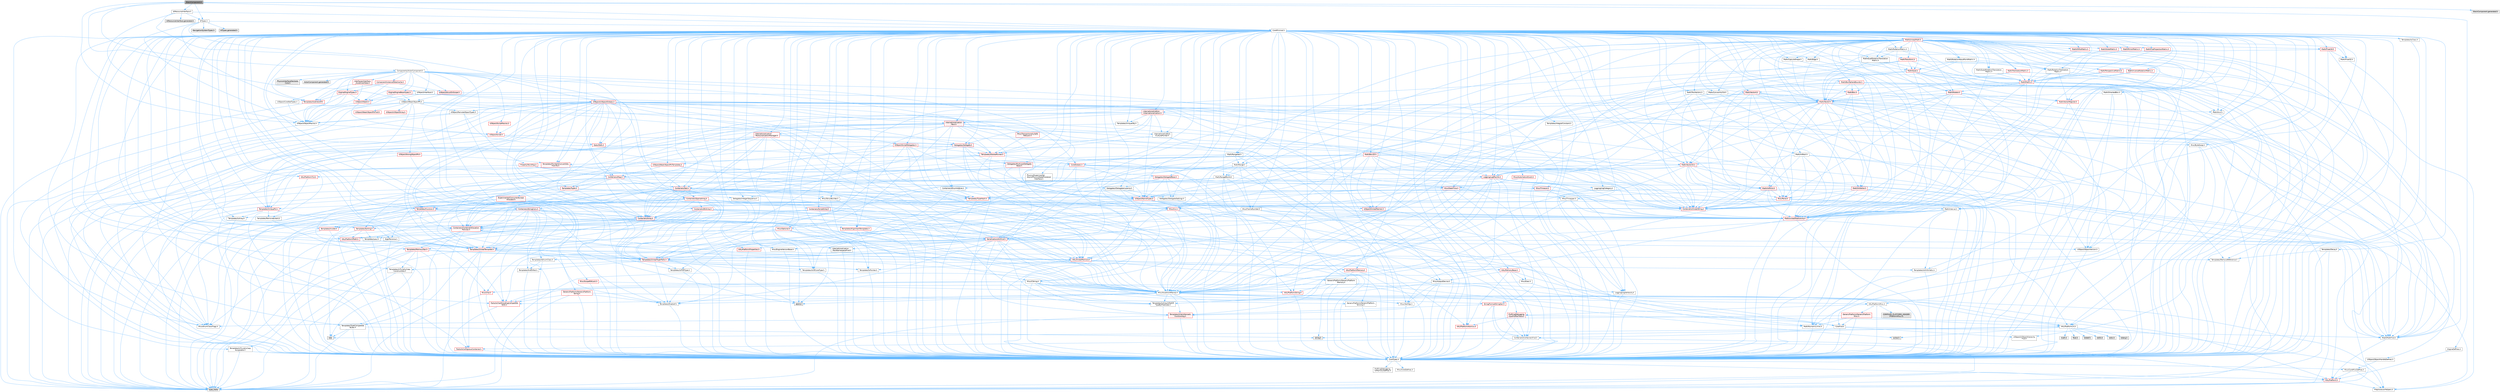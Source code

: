digraph "BrainComponent.h"
{
 // INTERACTIVE_SVG=YES
 // LATEX_PDF_SIZE
  bgcolor="transparent";
  edge [fontname=Helvetica,fontsize=10,labelfontname=Helvetica,labelfontsize=10];
  node [fontname=Helvetica,fontsize=10,shape=box,height=0.2,width=0.4];
  Node1 [id="Node000001",label="BrainComponent.h",height=0.2,width=0.4,color="gray40", fillcolor="grey60", style="filled", fontcolor="black",tooltip=" "];
  Node1 -> Node2 [id="edge1_Node000001_Node000002",color="steelblue1",style="solid",tooltip=" "];
  Node2 [id="Node000002",label="CoreMinimal.h",height=0.2,width=0.4,color="grey40", fillcolor="white", style="filled",URL="$d7/d67/CoreMinimal_8h.html",tooltip=" "];
  Node2 -> Node3 [id="edge2_Node000002_Node000003",color="steelblue1",style="solid",tooltip=" "];
  Node3 [id="Node000003",label="CoreTypes.h",height=0.2,width=0.4,color="grey40", fillcolor="white", style="filled",URL="$dc/dec/CoreTypes_8h.html",tooltip=" "];
  Node3 -> Node4 [id="edge3_Node000003_Node000004",color="steelblue1",style="solid",tooltip=" "];
  Node4 [id="Node000004",label="HAL/Platform.h",height=0.2,width=0.4,color="red", fillcolor="#FFF0F0", style="filled",URL="$d9/dd0/Platform_8h.html",tooltip=" "];
  Node4 -> Node7 [id="edge4_Node000004_Node000007",color="steelblue1",style="solid",tooltip=" "];
  Node7 [id="Node000007",label="type_traits",height=0.2,width=0.4,color="grey60", fillcolor="#E0E0E0", style="filled",tooltip=" "];
  Node4 -> Node8 [id="edge5_Node000004_Node000008",color="steelblue1",style="solid",tooltip=" "];
  Node8 [id="Node000008",label="PreprocessorHelpers.h",height=0.2,width=0.4,color="grey40", fillcolor="white", style="filled",URL="$db/ddb/PreprocessorHelpers_8h.html",tooltip=" "];
  Node3 -> Node14 [id="edge6_Node000003_Node000014",color="steelblue1",style="solid",tooltip=" "];
  Node14 [id="Node000014",label="ProfilingDebugging\l/UMemoryDefines.h",height=0.2,width=0.4,color="grey40", fillcolor="white", style="filled",URL="$d2/da2/UMemoryDefines_8h.html",tooltip=" "];
  Node3 -> Node15 [id="edge7_Node000003_Node000015",color="steelblue1",style="solid",tooltip=" "];
  Node15 [id="Node000015",label="Misc/CoreMiscDefines.h",height=0.2,width=0.4,color="grey40", fillcolor="white", style="filled",URL="$da/d38/CoreMiscDefines_8h.html",tooltip=" "];
  Node15 -> Node4 [id="edge8_Node000015_Node000004",color="steelblue1",style="solid",tooltip=" "];
  Node15 -> Node8 [id="edge9_Node000015_Node000008",color="steelblue1",style="solid",tooltip=" "];
  Node3 -> Node16 [id="edge10_Node000003_Node000016",color="steelblue1",style="solid",tooltip=" "];
  Node16 [id="Node000016",label="Misc/CoreDefines.h",height=0.2,width=0.4,color="grey40", fillcolor="white", style="filled",URL="$d3/dd2/CoreDefines_8h.html",tooltip=" "];
  Node2 -> Node17 [id="edge11_Node000002_Node000017",color="steelblue1",style="solid",tooltip=" "];
  Node17 [id="Node000017",label="CoreFwd.h",height=0.2,width=0.4,color="grey40", fillcolor="white", style="filled",URL="$d1/d1e/CoreFwd_8h.html",tooltip=" "];
  Node17 -> Node3 [id="edge12_Node000017_Node000003",color="steelblue1",style="solid",tooltip=" "];
  Node17 -> Node18 [id="edge13_Node000017_Node000018",color="steelblue1",style="solid",tooltip=" "];
  Node18 [id="Node000018",label="Containers/ContainersFwd.h",height=0.2,width=0.4,color="grey40", fillcolor="white", style="filled",URL="$d4/d0a/ContainersFwd_8h.html",tooltip=" "];
  Node18 -> Node4 [id="edge14_Node000018_Node000004",color="steelblue1",style="solid",tooltip=" "];
  Node18 -> Node3 [id="edge15_Node000018_Node000003",color="steelblue1",style="solid",tooltip=" "];
  Node18 -> Node19 [id="edge16_Node000018_Node000019",color="steelblue1",style="solid",tooltip=" "];
  Node19 [id="Node000019",label="Traits/IsContiguousContainer.h",height=0.2,width=0.4,color="red", fillcolor="#FFF0F0", style="filled",URL="$d5/d3c/IsContiguousContainer_8h.html",tooltip=" "];
  Node19 -> Node3 [id="edge17_Node000019_Node000003",color="steelblue1",style="solid",tooltip=" "];
  Node17 -> Node22 [id="edge18_Node000017_Node000022",color="steelblue1",style="solid",tooltip=" "];
  Node22 [id="Node000022",label="Math/MathFwd.h",height=0.2,width=0.4,color="grey40", fillcolor="white", style="filled",URL="$d2/d10/MathFwd_8h.html",tooltip=" "];
  Node22 -> Node4 [id="edge19_Node000022_Node000004",color="steelblue1",style="solid",tooltip=" "];
  Node17 -> Node23 [id="edge20_Node000017_Node000023",color="steelblue1",style="solid",tooltip=" "];
  Node23 [id="Node000023",label="UObject/UObjectHierarchy\lFwd.h",height=0.2,width=0.4,color="grey40", fillcolor="white", style="filled",URL="$d3/d13/UObjectHierarchyFwd_8h.html",tooltip=" "];
  Node2 -> Node23 [id="edge21_Node000002_Node000023",color="steelblue1",style="solid",tooltip=" "];
  Node2 -> Node18 [id="edge22_Node000002_Node000018",color="steelblue1",style="solid",tooltip=" "];
  Node2 -> Node24 [id="edge23_Node000002_Node000024",color="steelblue1",style="solid",tooltip=" "];
  Node24 [id="Node000024",label="Misc/VarArgs.h",height=0.2,width=0.4,color="grey40", fillcolor="white", style="filled",URL="$d5/d6f/VarArgs_8h.html",tooltip=" "];
  Node24 -> Node3 [id="edge24_Node000024_Node000003",color="steelblue1",style="solid",tooltip=" "];
  Node2 -> Node25 [id="edge25_Node000002_Node000025",color="steelblue1",style="solid",tooltip=" "];
  Node25 [id="Node000025",label="Logging/LogVerbosity.h",height=0.2,width=0.4,color="grey40", fillcolor="white", style="filled",URL="$d2/d8f/LogVerbosity_8h.html",tooltip=" "];
  Node25 -> Node3 [id="edge26_Node000025_Node000003",color="steelblue1",style="solid",tooltip=" "];
  Node2 -> Node26 [id="edge27_Node000002_Node000026",color="steelblue1",style="solid",tooltip=" "];
  Node26 [id="Node000026",label="Misc/OutputDevice.h",height=0.2,width=0.4,color="grey40", fillcolor="white", style="filled",URL="$d7/d32/OutputDevice_8h.html",tooltip=" "];
  Node26 -> Node17 [id="edge28_Node000026_Node000017",color="steelblue1",style="solid",tooltip=" "];
  Node26 -> Node3 [id="edge29_Node000026_Node000003",color="steelblue1",style="solid",tooltip=" "];
  Node26 -> Node25 [id="edge30_Node000026_Node000025",color="steelblue1",style="solid",tooltip=" "];
  Node26 -> Node24 [id="edge31_Node000026_Node000024",color="steelblue1",style="solid",tooltip=" "];
  Node26 -> Node27 [id="edge32_Node000026_Node000027",color="steelblue1",style="solid",tooltip=" "];
  Node27 [id="Node000027",label="Templates/IsArrayOrRefOf\lTypeByPredicate.h",height=0.2,width=0.4,color="grey40", fillcolor="white", style="filled",URL="$d6/da1/IsArrayOrRefOfTypeByPredicate_8h.html",tooltip=" "];
  Node27 -> Node3 [id="edge33_Node000027_Node000003",color="steelblue1",style="solid",tooltip=" "];
  Node26 -> Node28 [id="edge34_Node000026_Node000028",color="steelblue1",style="solid",tooltip=" "];
  Node28 [id="Node000028",label="Templates/IsValidVariadic\lFunctionArg.h",height=0.2,width=0.4,color="red", fillcolor="#FFF0F0", style="filled",URL="$d0/dc8/IsValidVariadicFunctionArg_8h.html",tooltip=" "];
  Node28 -> Node3 [id="edge35_Node000028_Node000003",color="steelblue1",style="solid",tooltip=" "];
  Node28 -> Node7 [id="edge36_Node000028_Node000007",color="steelblue1",style="solid",tooltip=" "];
  Node26 -> Node30 [id="edge37_Node000026_Node000030",color="steelblue1",style="solid",tooltip=" "];
  Node30 [id="Node000030",label="Traits/IsCharEncodingCompatible\lWith.h",height=0.2,width=0.4,color="red", fillcolor="#FFF0F0", style="filled",URL="$df/dd1/IsCharEncodingCompatibleWith_8h.html",tooltip=" "];
  Node30 -> Node7 [id="edge38_Node000030_Node000007",color="steelblue1",style="solid",tooltip=" "];
  Node2 -> Node32 [id="edge39_Node000002_Node000032",color="steelblue1",style="solid",tooltip=" "];
  Node32 [id="Node000032",label="HAL/PlatformCrt.h",height=0.2,width=0.4,color="grey40", fillcolor="white", style="filled",URL="$d8/d75/PlatformCrt_8h.html",tooltip=" "];
  Node32 -> Node33 [id="edge40_Node000032_Node000033",color="steelblue1",style="solid",tooltip=" "];
  Node33 [id="Node000033",label="new",height=0.2,width=0.4,color="grey60", fillcolor="#E0E0E0", style="filled",tooltip=" "];
  Node32 -> Node34 [id="edge41_Node000032_Node000034",color="steelblue1",style="solid",tooltip=" "];
  Node34 [id="Node000034",label="wchar.h",height=0.2,width=0.4,color="grey60", fillcolor="#E0E0E0", style="filled",tooltip=" "];
  Node32 -> Node35 [id="edge42_Node000032_Node000035",color="steelblue1",style="solid",tooltip=" "];
  Node35 [id="Node000035",label="stddef.h",height=0.2,width=0.4,color="grey60", fillcolor="#E0E0E0", style="filled",tooltip=" "];
  Node32 -> Node36 [id="edge43_Node000032_Node000036",color="steelblue1",style="solid",tooltip=" "];
  Node36 [id="Node000036",label="stdlib.h",height=0.2,width=0.4,color="grey60", fillcolor="#E0E0E0", style="filled",tooltip=" "];
  Node32 -> Node37 [id="edge44_Node000032_Node000037",color="steelblue1",style="solid",tooltip=" "];
  Node37 [id="Node000037",label="stdio.h",height=0.2,width=0.4,color="grey60", fillcolor="#E0E0E0", style="filled",tooltip=" "];
  Node32 -> Node38 [id="edge45_Node000032_Node000038",color="steelblue1",style="solid",tooltip=" "];
  Node38 [id="Node000038",label="stdarg.h",height=0.2,width=0.4,color="grey60", fillcolor="#E0E0E0", style="filled",tooltip=" "];
  Node32 -> Node39 [id="edge46_Node000032_Node000039",color="steelblue1",style="solid",tooltip=" "];
  Node39 [id="Node000039",label="math.h",height=0.2,width=0.4,color="grey60", fillcolor="#E0E0E0", style="filled",tooltip=" "];
  Node32 -> Node40 [id="edge47_Node000032_Node000040",color="steelblue1",style="solid",tooltip=" "];
  Node40 [id="Node000040",label="float.h",height=0.2,width=0.4,color="grey60", fillcolor="#E0E0E0", style="filled",tooltip=" "];
  Node32 -> Node41 [id="edge48_Node000032_Node000041",color="steelblue1",style="solid",tooltip=" "];
  Node41 [id="Node000041",label="string.h",height=0.2,width=0.4,color="grey60", fillcolor="#E0E0E0", style="filled",tooltip=" "];
  Node2 -> Node42 [id="edge49_Node000002_Node000042",color="steelblue1",style="solid",tooltip=" "];
  Node42 [id="Node000042",label="HAL/PlatformMisc.h",height=0.2,width=0.4,color="grey40", fillcolor="white", style="filled",URL="$d0/df5/PlatformMisc_8h.html",tooltip=" "];
  Node42 -> Node3 [id="edge50_Node000042_Node000003",color="steelblue1",style="solid",tooltip=" "];
  Node42 -> Node43 [id="edge51_Node000042_Node000043",color="steelblue1",style="solid",tooltip=" "];
  Node43 [id="Node000043",label="GenericPlatform/GenericPlatform\lMisc.h",height=0.2,width=0.4,color="red", fillcolor="#FFF0F0", style="filled",URL="$db/d9a/GenericPlatformMisc_8h.html",tooltip=" "];
  Node43 -> Node17 [id="edge52_Node000043_Node000017",color="steelblue1",style="solid",tooltip=" "];
  Node43 -> Node3 [id="edge53_Node000043_Node000003",color="steelblue1",style="solid",tooltip=" "];
  Node43 -> Node32 [id="edge54_Node000043_Node000032",color="steelblue1",style="solid",tooltip=" "];
  Node43 -> Node47 [id="edge55_Node000043_Node000047",color="steelblue1",style="solid",tooltip=" "];
  Node47 [id="Node000047",label="Math/NumericLimits.h",height=0.2,width=0.4,color="grey40", fillcolor="white", style="filled",URL="$df/d1b/NumericLimits_8h.html",tooltip=" "];
  Node47 -> Node3 [id="edge56_Node000047_Node000003",color="steelblue1",style="solid",tooltip=" "];
  Node43 -> Node49 [id="edge57_Node000043_Node000049",color="steelblue1",style="solid",tooltip=" "];
  Node49 [id="Node000049",label="Misc/EnumClassFlags.h",height=0.2,width=0.4,color="grey40", fillcolor="white", style="filled",URL="$d8/de7/EnumClassFlags_8h.html",tooltip=" "];
  Node42 -> Node52 [id="edge58_Node000042_Node000052",color="steelblue1",style="solid",tooltip=" "];
  Node52 [id="Node000052",label="COMPILED_PLATFORM_HEADER\l(PlatformMisc.h)",height=0.2,width=0.4,color="grey60", fillcolor="#E0E0E0", style="filled",tooltip=" "];
  Node42 -> Node53 [id="edge59_Node000042_Node000053",color="steelblue1",style="solid",tooltip=" "];
  Node53 [id="Node000053",label="ProfilingDebugging\l/CpuProfilerTrace.h",height=0.2,width=0.4,color="red", fillcolor="#FFF0F0", style="filled",URL="$da/dcb/CpuProfilerTrace_8h.html",tooltip=" "];
  Node53 -> Node3 [id="edge60_Node000053_Node000003",color="steelblue1",style="solid",tooltip=" "];
  Node53 -> Node18 [id="edge61_Node000053_Node000018",color="steelblue1",style="solid",tooltip=" "];
  Node53 -> Node54 [id="edge62_Node000053_Node000054",color="steelblue1",style="solid",tooltip=" "];
  Node54 [id="Node000054",label="HAL/PlatformAtomics.h",height=0.2,width=0.4,color="red", fillcolor="#FFF0F0", style="filled",URL="$d3/d36/PlatformAtomics_8h.html",tooltip=" "];
  Node54 -> Node3 [id="edge63_Node000054_Node000003",color="steelblue1",style="solid",tooltip=" "];
  Node53 -> Node8 [id="edge64_Node000053_Node000008",color="steelblue1",style="solid",tooltip=" "];
  Node2 -> Node61 [id="edge65_Node000002_Node000061",color="steelblue1",style="solid",tooltip=" "];
  Node61 [id="Node000061",label="Misc/AssertionMacros.h",height=0.2,width=0.4,color="grey40", fillcolor="white", style="filled",URL="$d0/dfa/AssertionMacros_8h.html",tooltip=" "];
  Node61 -> Node3 [id="edge66_Node000061_Node000003",color="steelblue1",style="solid",tooltip=" "];
  Node61 -> Node4 [id="edge67_Node000061_Node000004",color="steelblue1",style="solid",tooltip=" "];
  Node61 -> Node42 [id="edge68_Node000061_Node000042",color="steelblue1",style="solid",tooltip=" "];
  Node61 -> Node8 [id="edge69_Node000061_Node000008",color="steelblue1",style="solid",tooltip=" "];
  Node61 -> Node62 [id="edge70_Node000061_Node000062",color="steelblue1",style="solid",tooltip=" "];
  Node62 [id="Node000062",label="Templates/EnableIf.h",height=0.2,width=0.4,color="grey40", fillcolor="white", style="filled",URL="$d7/d60/EnableIf_8h.html",tooltip=" "];
  Node62 -> Node3 [id="edge71_Node000062_Node000003",color="steelblue1",style="solid",tooltip=" "];
  Node61 -> Node27 [id="edge72_Node000061_Node000027",color="steelblue1",style="solid",tooltip=" "];
  Node61 -> Node28 [id="edge73_Node000061_Node000028",color="steelblue1",style="solid",tooltip=" "];
  Node61 -> Node30 [id="edge74_Node000061_Node000030",color="steelblue1",style="solid",tooltip=" "];
  Node61 -> Node24 [id="edge75_Node000061_Node000024",color="steelblue1",style="solid",tooltip=" "];
  Node61 -> Node63 [id="edge76_Node000061_Node000063",color="steelblue1",style="solid",tooltip=" "];
  Node63 [id="Node000063",label="String/FormatStringSan.h",height=0.2,width=0.4,color="red", fillcolor="#FFF0F0", style="filled",URL="$d3/d8b/FormatStringSan_8h.html",tooltip=" "];
  Node63 -> Node7 [id="edge77_Node000063_Node000007",color="steelblue1",style="solid",tooltip=" "];
  Node63 -> Node3 [id="edge78_Node000063_Node000003",color="steelblue1",style="solid",tooltip=" "];
  Node63 -> Node28 [id="edge79_Node000063_Node000028",color="steelblue1",style="solid",tooltip=" "];
  Node63 -> Node18 [id="edge80_Node000063_Node000018",color="steelblue1",style="solid",tooltip=" "];
  Node61 -> Node69 [id="edge81_Node000061_Node000069",color="steelblue1",style="solid",tooltip=" "];
  Node69 [id="Node000069",label="atomic",height=0.2,width=0.4,color="grey60", fillcolor="#E0E0E0", style="filled",tooltip=" "];
  Node2 -> Node70 [id="edge82_Node000002_Node000070",color="steelblue1",style="solid",tooltip=" "];
  Node70 [id="Node000070",label="Templates/IsPointer.h",height=0.2,width=0.4,color="grey40", fillcolor="white", style="filled",URL="$d7/d05/IsPointer_8h.html",tooltip=" "];
  Node70 -> Node3 [id="edge83_Node000070_Node000003",color="steelblue1",style="solid",tooltip=" "];
  Node2 -> Node71 [id="edge84_Node000002_Node000071",color="steelblue1",style="solid",tooltip=" "];
  Node71 [id="Node000071",label="HAL/PlatformMemory.h",height=0.2,width=0.4,color="red", fillcolor="#FFF0F0", style="filled",URL="$de/d68/PlatformMemory_8h.html",tooltip=" "];
  Node71 -> Node3 [id="edge85_Node000071_Node000003",color="steelblue1",style="solid",tooltip=" "];
  Node71 -> Node72 [id="edge86_Node000071_Node000072",color="steelblue1",style="solid",tooltip=" "];
  Node72 [id="Node000072",label="GenericPlatform/GenericPlatform\lMemory.h",height=0.2,width=0.4,color="grey40", fillcolor="white", style="filled",URL="$dd/d22/GenericPlatformMemory_8h.html",tooltip=" "];
  Node72 -> Node17 [id="edge87_Node000072_Node000017",color="steelblue1",style="solid",tooltip=" "];
  Node72 -> Node3 [id="edge88_Node000072_Node000003",color="steelblue1",style="solid",tooltip=" "];
  Node72 -> Node73 [id="edge89_Node000072_Node000073",color="steelblue1",style="solid",tooltip=" "];
  Node73 [id="Node000073",label="HAL/PlatformString.h",height=0.2,width=0.4,color="red", fillcolor="#FFF0F0", style="filled",URL="$db/db5/PlatformString_8h.html",tooltip=" "];
  Node73 -> Node3 [id="edge90_Node000073_Node000003",color="steelblue1",style="solid",tooltip=" "];
  Node72 -> Node41 [id="edge91_Node000072_Node000041",color="steelblue1",style="solid",tooltip=" "];
  Node72 -> Node34 [id="edge92_Node000072_Node000034",color="steelblue1",style="solid",tooltip=" "];
  Node2 -> Node54 [id="edge93_Node000002_Node000054",color="steelblue1",style="solid",tooltip=" "];
  Node2 -> Node76 [id="edge94_Node000002_Node000076",color="steelblue1",style="solid",tooltip=" "];
  Node76 [id="Node000076",label="Misc/Exec.h",height=0.2,width=0.4,color="grey40", fillcolor="white", style="filled",URL="$de/ddb/Exec_8h.html",tooltip=" "];
  Node76 -> Node3 [id="edge95_Node000076_Node000003",color="steelblue1",style="solid",tooltip=" "];
  Node76 -> Node61 [id="edge96_Node000076_Node000061",color="steelblue1",style="solid",tooltip=" "];
  Node2 -> Node77 [id="edge97_Node000002_Node000077",color="steelblue1",style="solid",tooltip=" "];
  Node77 [id="Node000077",label="HAL/MemoryBase.h",height=0.2,width=0.4,color="red", fillcolor="#FFF0F0", style="filled",URL="$d6/d9f/MemoryBase_8h.html",tooltip=" "];
  Node77 -> Node3 [id="edge98_Node000077_Node000003",color="steelblue1",style="solid",tooltip=" "];
  Node77 -> Node54 [id="edge99_Node000077_Node000054",color="steelblue1",style="solid",tooltip=" "];
  Node77 -> Node32 [id="edge100_Node000077_Node000032",color="steelblue1",style="solid",tooltip=" "];
  Node77 -> Node76 [id="edge101_Node000077_Node000076",color="steelblue1",style="solid",tooltip=" "];
  Node77 -> Node26 [id="edge102_Node000077_Node000026",color="steelblue1",style="solid",tooltip=" "];
  Node2 -> Node87 [id="edge103_Node000002_Node000087",color="steelblue1",style="solid",tooltip=" "];
  Node87 [id="Node000087",label="HAL/UnrealMemory.h",height=0.2,width=0.4,color="red", fillcolor="#FFF0F0", style="filled",URL="$d9/d96/UnrealMemory_8h.html",tooltip=" "];
  Node87 -> Node3 [id="edge104_Node000087_Node000003",color="steelblue1",style="solid",tooltip=" "];
  Node87 -> Node72 [id="edge105_Node000087_Node000072",color="steelblue1",style="solid",tooltip=" "];
  Node87 -> Node77 [id="edge106_Node000087_Node000077",color="steelblue1",style="solid",tooltip=" "];
  Node87 -> Node71 [id="edge107_Node000087_Node000071",color="steelblue1",style="solid",tooltip=" "];
  Node87 -> Node70 [id="edge108_Node000087_Node000070",color="steelblue1",style="solid",tooltip=" "];
  Node2 -> Node89 [id="edge109_Node000002_Node000089",color="steelblue1",style="solid",tooltip=" "];
  Node89 [id="Node000089",label="Templates/IsArithmetic.h",height=0.2,width=0.4,color="grey40", fillcolor="white", style="filled",URL="$d2/d5d/IsArithmetic_8h.html",tooltip=" "];
  Node89 -> Node3 [id="edge110_Node000089_Node000003",color="steelblue1",style="solid",tooltip=" "];
  Node2 -> Node83 [id="edge111_Node000002_Node000083",color="steelblue1",style="solid",tooltip=" "];
  Node83 [id="Node000083",label="Templates/AndOrNot.h",height=0.2,width=0.4,color="grey40", fillcolor="white", style="filled",URL="$db/d0a/AndOrNot_8h.html",tooltip=" "];
  Node83 -> Node3 [id="edge112_Node000083_Node000003",color="steelblue1",style="solid",tooltip=" "];
  Node2 -> Node90 [id="edge113_Node000002_Node000090",color="steelblue1",style="solid",tooltip=" "];
  Node90 [id="Node000090",label="Templates/IsPODType.h",height=0.2,width=0.4,color="grey40", fillcolor="white", style="filled",URL="$d7/db1/IsPODType_8h.html",tooltip=" "];
  Node90 -> Node3 [id="edge114_Node000090_Node000003",color="steelblue1",style="solid",tooltip=" "];
  Node2 -> Node91 [id="edge115_Node000002_Node000091",color="steelblue1",style="solid",tooltip=" "];
  Node91 [id="Node000091",label="Templates/IsUECoreType.h",height=0.2,width=0.4,color="grey40", fillcolor="white", style="filled",URL="$d1/db8/IsUECoreType_8h.html",tooltip=" "];
  Node91 -> Node3 [id="edge116_Node000091_Node000003",color="steelblue1",style="solid",tooltip=" "];
  Node91 -> Node7 [id="edge117_Node000091_Node000007",color="steelblue1",style="solid",tooltip=" "];
  Node2 -> Node84 [id="edge118_Node000002_Node000084",color="steelblue1",style="solid",tooltip=" "];
  Node84 [id="Node000084",label="Templates/IsTriviallyCopy\lConstructible.h",height=0.2,width=0.4,color="grey40", fillcolor="white", style="filled",URL="$d3/d78/IsTriviallyCopyConstructible_8h.html",tooltip=" "];
  Node84 -> Node3 [id="edge119_Node000084_Node000003",color="steelblue1",style="solid",tooltip=" "];
  Node84 -> Node7 [id="edge120_Node000084_Node000007",color="steelblue1",style="solid",tooltip=" "];
  Node2 -> Node92 [id="edge121_Node000002_Node000092",color="steelblue1",style="solid",tooltip=" "];
  Node92 [id="Node000092",label="Templates/UnrealTypeTraits.h",height=0.2,width=0.4,color="red", fillcolor="#FFF0F0", style="filled",URL="$d2/d2d/UnrealTypeTraits_8h.html",tooltip=" "];
  Node92 -> Node3 [id="edge122_Node000092_Node000003",color="steelblue1",style="solid",tooltip=" "];
  Node92 -> Node70 [id="edge123_Node000092_Node000070",color="steelblue1",style="solid",tooltip=" "];
  Node92 -> Node61 [id="edge124_Node000092_Node000061",color="steelblue1",style="solid",tooltip=" "];
  Node92 -> Node83 [id="edge125_Node000092_Node000083",color="steelblue1",style="solid",tooltip=" "];
  Node92 -> Node62 [id="edge126_Node000092_Node000062",color="steelblue1",style="solid",tooltip=" "];
  Node92 -> Node89 [id="edge127_Node000092_Node000089",color="steelblue1",style="solid",tooltip=" "];
  Node92 -> Node90 [id="edge128_Node000092_Node000090",color="steelblue1",style="solid",tooltip=" "];
  Node92 -> Node91 [id="edge129_Node000092_Node000091",color="steelblue1",style="solid",tooltip=" "];
  Node92 -> Node84 [id="edge130_Node000092_Node000084",color="steelblue1",style="solid",tooltip=" "];
  Node2 -> Node62 [id="edge131_Node000002_Node000062",color="steelblue1",style="solid",tooltip=" "];
  Node2 -> Node94 [id="edge132_Node000002_Node000094",color="steelblue1",style="solid",tooltip=" "];
  Node94 [id="Node000094",label="Templates/RemoveReference.h",height=0.2,width=0.4,color="grey40", fillcolor="white", style="filled",URL="$da/dbe/RemoveReference_8h.html",tooltip=" "];
  Node94 -> Node3 [id="edge133_Node000094_Node000003",color="steelblue1",style="solid",tooltip=" "];
  Node2 -> Node95 [id="edge134_Node000002_Node000095",color="steelblue1",style="solid",tooltip=" "];
  Node95 [id="Node000095",label="Templates/IntegralConstant.h",height=0.2,width=0.4,color="grey40", fillcolor="white", style="filled",URL="$db/d1b/IntegralConstant_8h.html",tooltip=" "];
  Node95 -> Node3 [id="edge135_Node000095_Node000003",color="steelblue1",style="solid",tooltip=" "];
  Node2 -> Node96 [id="edge136_Node000002_Node000096",color="steelblue1",style="solid",tooltip=" "];
  Node96 [id="Node000096",label="Templates/IsClass.h",height=0.2,width=0.4,color="grey40", fillcolor="white", style="filled",URL="$db/dcb/IsClass_8h.html",tooltip=" "];
  Node96 -> Node3 [id="edge137_Node000096_Node000003",color="steelblue1",style="solid",tooltip=" "];
  Node2 -> Node97 [id="edge138_Node000002_Node000097",color="steelblue1",style="solid",tooltip=" "];
  Node97 [id="Node000097",label="Templates/TypeCompatible\lBytes.h",height=0.2,width=0.4,color="grey40", fillcolor="white", style="filled",URL="$df/d0a/TypeCompatibleBytes_8h.html",tooltip=" "];
  Node97 -> Node3 [id="edge139_Node000097_Node000003",color="steelblue1",style="solid",tooltip=" "];
  Node97 -> Node41 [id="edge140_Node000097_Node000041",color="steelblue1",style="solid",tooltip=" "];
  Node97 -> Node33 [id="edge141_Node000097_Node000033",color="steelblue1",style="solid",tooltip=" "];
  Node97 -> Node7 [id="edge142_Node000097_Node000007",color="steelblue1",style="solid",tooltip=" "];
  Node2 -> Node19 [id="edge143_Node000002_Node000019",color="steelblue1",style="solid",tooltip=" "];
  Node2 -> Node98 [id="edge144_Node000002_Node000098",color="steelblue1",style="solid",tooltip=" "];
  Node98 [id="Node000098",label="Templates/UnrealTemplate.h",height=0.2,width=0.4,color="red", fillcolor="#FFF0F0", style="filled",URL="$d4/d24/UnrealTemplate_8h.html",tooltip=" "];
  Node98 -> Node3 [id="edge145_Node000098_Node000003",color="steelblue1",style="solid",tooltip=" "];
  Node98 -> Node70 [id="edge146_Node000098_Node000070",color="steelblue1",style="solid",tooltip=" "];
  Node98 -> Node87 [id="edge147_Node000098_Node000087",color="steelblue1",style="solid",tooltip=" "];
  Node98 -> Node92 [id="edge148_Node000098_Node000092",color="steelblue1",style="solid",tooltip=" "];
  Node98 -> Node94 [id="edge149_Node000098_Node000094",color="steelblue1",style="solid",tooltip=" "];
  Node98 -> Node97 [id="edge150_Node000098_Node000097",color="steelblue1",style="solid",tooltip=" "];
  Node98 -> Node19 [id="edge151_Node000098_Node000019",color="steelblue1",style="solid",tooltip=" "];
  Node98 -> Node7 [id="edge152_Node000098_Node000007",color="steelblue1",style="solid",tooltip=" "];
  Node2 -> Node47 [id="edge153_Node000002_Node000047",color="steelblue1",style="solid",tooltip=" "];
  Node2 -> Node102 [id="edge154_Node000002_Node000102",color="steelblue1",style="solid",tooltip=" "];
  Node102 [id="Node000102",label="HAL/PlatformMath.h",height=0.2,width=0.4,color="red", fillcolor="#FFF0F0", style="filled",URL="$dc/d53/PlatformMath_8h.html",tooltip=" "];
  Node102 -> Node3 [id="edge155_Node000102_Node000003",color="steelblue1",style="solid",tooltip=" "];
  Node2 -> Node85 [id="edge156_Node000002_Node000085",color="steelblue1",style="solid",tooltip=" "];
  Node85 [id="Node000085",label="Templates/IsTriviallyCopy\lAssignable.h",height=0.2,width=0.4,color="grey40", fillcolor="white", style="filled",URL="$d2/df2/IsTriviallyCopyAssignable_8h.html",tooltip=" "];
  Node85 -> Node3 [id="edge157_Node000085_Node000003",color="steelblue1",style="solid",tooltip=" "];
  Node85 -> Node7 [id="edge158_Node000085_Node000007",color="steelblue1",style="solid",tooltip=" "];
  Node2 -> Node110 [id="edge159_Node000002_Node000110",color="steelblue1",style="solid",tooltip=" "];
  Node110 [id="Node000110",label="Templates/MemoryOps.h",height=0.2,width=0.4,color="red", fillcolor="#FFF0F0", style="filled",URL="$db/dea/MemoryOps_8h.html",tooltip=" "];
  Node110 -> Node3 [id="edge160_Node000110_Node000003",color="steelblue1",style="solid",tooltip=" "];
  Node110 -> Node87 [id="edge161_Node000110_Node000087",color="steelblue1",style="solid",tooltip=" "];
  Node110 -> Node85 [id="edge162_Node000110_Node000085",color="steelblue1",style="solid",tooltip=" "];
  Node110 -> Node84 [id="edge163_Node000110_Node000084",color="steelblue1",style="solid",tooltip=" "];
  Node110 -> Node92 [id="edge164_Node000110_Node000092",color="steelblue1",style="solid",tooltip=" "];
  Node110 -> Node33 [id="edge165_Node000110_Node000033",color="steelblue1",style="solid",tooltip=" "];
  Node110 -> Node7 [id="edge166_Node000110_Node000007",color="steelblue1",style="solid",tooltip=" "];
  Node2 -> Node111 [id="edge167_Node000002_Node000111",color="steelblue1",style="solid",tooltip=" "];
  Node111 [id="Node000111",label="Containers/ContainerAllocation\lPolicies.h",height=0.2,width=0.4,color="red", fillcolor="#FFF0F0", style="filled",URL="$d7/dff/ContainerAllocationPolicies_8h.html",tooltip=" "];
  Node111 -> Node3 [id="edge168_Node000111_Node000003",color="steelblue1",style="solid",tooltip=" "];
  Node111 -> Node111 [id="edge169_Node000111_Node000111",color="steelblue1",style="solid",tooltip=" "];
  Node111 -> Node102 [id="edge170_Node000111_Node000102",color="steelblue1",style="solid",tooltip=" "];
  Node111 -> Node87 [id="edge171_Node000111_Node000087",color="steelblue1",style="solid",tooltip=" "];
  Node111 -> Node47 [id="edge172_Node000111_Node000047",color="steelblue1",style="solid",tooltip=" "];
  Node111 -> Node61 [id="edge173_Node000111_Node000061",color="steelblue1",style="solid",tooltip=" "];
  Node111 -> Node110 [id="edge174_Node000111_Node000110",color="steelblue1",style="solid",tooltip=" "];
  Node111 -> Node97 [id="edge175_Node000111_Node000097",color="steelblue1",style="solid",tooltip=" "];
  Node111 -> Node7 [id="edge176_Node000111_Node000007",color="steelblue1",style="solid",tooltip=" "];
  Node2 -> Node114 [id="edge177_Node000002_Node000114",color="steelblue1",style="solid",tooltip=" "];
  Node114 [id="Node000114",label="Templates/IsEnumClass.h",height=0.2,width=0.4,color="grey40", fillcolor="white", style="filled",URL="$d7/d15/IsEnumClass_8h.html",tooltip=" "];
  Node114 -> Node3 [id="edge178_Node000114_Node000003",color="steelblue1",style="solid",tooltip=" "];
  Node114 -> Node83 [id="edge179_Node000114_Node000083",color="steelblue1",style="solid",tooltip=" "];
  Node2 -> Node115 [id="edge180_Node000002_Node000115",color="steelblue1",style="solid",tooltip=" "];
  Node115 [id="Node000115",label="HAL/PlatformProperties.h",height=0.2,width=0.4,color="red", fillcolor="#FFF0F0", style="filled",URL="$d9/db0/PlatformProperties_8h.html",tooltip=" "];
  Node115 -> Node3 [id="edge181_Node000115_Node000003",color="steelblue1",style="solid",tooltip=" "];
  Node2 -> Node118 [id="edge182_Node000002_Node000118",color="steelblue1",style="solid",tooltip=" "];
  Node118 [id="Node000118",label="Misc/EngineVersionBase.h",height=0.2,width=0.4,color="grey40", fillcolor="white", style="filled",URL="$d5/d2b/EngineVersionBase_8h.html",tooltip=" "];
  Node118 -> Node3 [id="edge183_Node000118_Node000003",color="steelblue1",style="solid",tooltip=" "];
  Node2 -> Node119 [id="edge184_Node000002_Node000119",color="steelblue1",style="solid",tooltip=" "];
  Node119 [id="Node000119",label="Internationalization\l/TextNamespaceFwd.h",height=0.2,width=0.4,color="grey40", fillcolor="white", style="filled",URL="$d8/d97/TextNamespaceFwd_8h.html",tooltip=" "];
  Node119 -> Node3 [id="edge185_Node000119_Node000003",color="steelblue1",style="solid",tooltip=" "];
  Node2 -> Node120 [id="edge186_Node000002_Node000120",color="steelblue1",style="solid",tooltip=" "];
  Node120 [id="Node000120",label="Serialization/Archive.h",height=0.2,width=0.4,color="red", fillcolor="#FFF0F0", style="filled",URL="$d7/d3b/Archive_8h.html",tooltip=" "];
  Node120 -> Node17 [id="edge187_Node000120_Node000017",color="steelblue1",style="solid",tooltip=" "];
  Node120 -> Node3 [id="edge188_Node000120_Node000003",color="steelblue1",style="solid",tooltip=" "];
  Node120 -> Node115 [id="edge189_Node000120_Node000115",color="steelblue1",style="solid",tooltip=" "];
  Node120 -> Node119 [id="edge190_Node000120_Node000119",color="steelblue1",style="solid",tooltip=" "];
  Node120 -> Node22 [id="edge191_Node000120_Node000022",color="steelblue1",style="solid",tooltip=" "];
  Node120 -> Node61 [id="edge192_Node000120_Node000061",color="steelblue1",style="solid",tooltip=" "];
  Node120 -> Node118 [id="edge193_Node000120_Node000118",color="steelblue1",style="solid",tooltip=" "];
  Node120 -> Node24 [id="edge194_Node000120_Node000024",color="steelblue1",style="solid",tooltip=" "];
  Node120 -> Node62 [id="edge195_Node000120_Node000062",color="steelblue1",style="solid",tooltip=" "];
  Node120 -> Node27 [id="edge196_Node000120_Node000027",color="steelblue1",style="solid",tooltip=" "];
  Node120 -> Node114 [id="edge197_Node000120_Node000114",color="steelblue1",style="solid",tooltip=" "];
  Node120 -> Node28 [id="edge198_Node000120_Node000028",color="steelblue1",style="solid",tooltip=" "];
  Node120 -> Node98 [id="edge199_Node000120_Node000098",color="steelblue1",style="solid",tooltip=" "];
  Node120 -> Node30 [id="edge200_Node000120_Node000030",color="steelblue1",style="solid",tooltip=" "];
  Node120 -> Node123 [id="edge201_Node000120_Node000123",color="steelblue1",style="solid",tooltip=" "];
  Node123 [id="Node000123",label="UObject/ObjectVersion.h",height=0.2,width=0.4,color="grey40", fillcolor="white", style="filled",URL="$da/d63/ObjectVersion_8h.html",tooltip=" "];
  Node123 -> Node3 [id="edge202_Node000123_Node000003",color="steelblue1",style="solid",tooltip=" "];
  Node2 -> Node124 [id="edge203_Node000002_Node000124",color="steelblue1",style="solid",tooltip=" "];
  Node124 [id="Node000124",label="Templates/Less.h",height=0.2,width=0.4,color="grey40", fillcolor="white", style="filled",URL="$de/dc8/Less_8h.html",tooltip=" "];
  Node124 -> Node3 [id="edge204_Node000124_Node000003",color="steelblue1",style="solid",tooltip=" "];
  Node124 -> Node98 [id="edge205_Node000124_Node000098",color="steelblue1",style="solid",tooltip=" "];
  Node2 -> Node125 [id="edge206_Node000002_Node000125",color="steelblue1",style="solid",tooltip=" "];
  Node125 [id="Node000125",label="Templates/Sorting.h",height=0.2,width=0.4,color="red", fillcolor="#FFF0F0", style="filled",URL="$d3/d9e/Sorting_8h.html",tooltip=" "];
  Node125 -> Node3 [id="edge207_Node000125_Node000003",color="steelblue1",style="solid",tooltip=" "];
  Node125 -> Node102 [id="edge208_Node000125_Node000102",color="steelblue1",style="solid",tooltip=" "];
  Node125 -> Node124 [id="edge209_Node000125_Node000124",color="steelblue1",style="solid",tooltip=" "];
  Node2 -> Node136 [id="edge210_Node000002_Node000136",color="steelblue1",style="solid",tooltip=" "];
  Node136 [id="Node000136",label="Misc/Char.h",height=0.2,width=0.4,color="red", fillcolor="#FFF0F0", style="filled",URL="$d0/d58/Char_8h.html",tooltip=" "];
  Node136 -> Node3 [id="edge211_Node000136_Node000003",color="steelblue1",style="solid",tooltip=" "];
  Node136 -> Node7 [id="edge212_Node000136_Node000007",color="steelblue1",style="solid",tooltip=" "];
  Node2 -> Node139 [id="edge213_Node000002_Node000139",color="steelblue1",style="solid",tooltip=" "];
  Node139 [id="Node000139",label="GenericPlatform/GenericPlatform\lStricmp.h",height=0.2,width=0.4,color="grey40", fillcolor="white", style="filled",URL="$d2/d86/GenericPlatformStricmp_8h.html",tooltip=" "];
  Node139 -> Node3 [id="edge214_Node000139_Node000003",color="steelblue1",style="solid",tooltip=" "];
  Node2 -> Node140 [id="edge215_Node000002_Node000140",color="steelblue1",style="solid",tooltip=" "];
  Node140 [id="Node000140",label="GenericPlatform/GenericPlatform\lString.h",height=0.2,width=0.4,color="red", fillcolor="#FFF0F0", style="filled",URL="$dd/d20/GenericPlatformString_8h.html",tooltip=" "];
  Node140 -> Node3 [id="edge216_Node000140_Node000003",color="steelblue1",style="solid",tooltip=" "];
  Node140 -> Node139 [id="edge217_Node000140_Node000139",color="steelblue1",style="solid",tooltip=" "];
  Node140 -> Node62 [id="edge218_Node000140_Node000062",color="steelblue1",style="solid",tooltip=" "];
  Node140 -> Node30 [id="edge219_Node000140_Node000030",color="steelblue1",style="solid",tooltip=" "];
  Node140 -> Node7 [id="edge220_Node000140_Node000007",color="steelblue1",style="solid",tooltip=" "];
  Node2 -> Node73 [id="edge221_Node000002_Node000073",color="steelblue1",style="solid",tooltip=" "];
  Node2 -> Node143 [id="edge222_Node000002_Node000143",color="steelblue1",style="solid",tooltip=" "];
  Node143 [id="Node000143",label="Misc/CString.h",height=0.2,width=0.4,color="grey40", fillcolor="white", style="filled",URL="$d2/d49/CString_8h.html",tooltip=" "];
  Node143 -> Node3 [id="edge223_Node000143_Node000003",color="steelblue1",style="solid",tooltip=" "];
  Node143 -> Node32 [id="edge224_Node000143_Node000032",color="steelblue1",style="solid",tooltip=" "];
  Node143 -> Node73 [id="edge225_Node000143_Node000073",color="steelblue1",style="solid",tooltip=" "];
  Node143 -> Node61 [id="edge226_Node000143_Node000061",color="steelblue1",style="solid",tooltip=" "];
  Node143 -> Node136 [id="edge227_Node000143_Node000136",color="steelblue1",style="solid",tooltip=" "];
  Node143 -> Node24 [id="edge228_Node000143_Node000024",color="steelblue1",style="solid",tooltip=" "];
  Node143 -> Node27 [id="edge229_Node000143_Node000027",color="steelblue1",style="solid",tooltip=" "];
  Node143 -> Node28 [id="edge230_Node000143_Node000028",color="steelblue1",style="solid",tooltip=" "];
  Node143 -> Node30 [id="edge231_Node000143_Node000030",color="steelblue1",style="solid",tooltip=" "];
  Node2 -> Node144 [id="edge232_Node000002_Node000144",color="steelblue1",style="solid",tooltip=" "];
  Node144 [id="Node000144",label="Misc/Crc.h",height=0.2,width=0.4,color="red", fillcolor="#FFF0F0", style="filled",URL="$d4/dd2/Crc_8h.html",tooltip=" "];
  Node144 -> Node3 [id="edge233_Node000144_Node000003",color="steelblue1",style="solid",tooltip=" "];
  Node144 -> Node73 [id="edge234_Node000144_Node000073",color="steelblue1",style="solid",tooltip=" "];
  Node144 -> Node61 [id="edge235_Node000144_Node000061",color="steelblue1",style="solid",tooltip=" "];
  Node144 -> Node143 [id="edge236_Node000144_Node000143",color="steelblue1",style="solid",tooltip=" "];
  Node144 -> Node136 [id="edge237_Node000144_Node000136",color="steelblue1",style="solid",tooltip=" "];
  Node144 -> Node92 [id="edge238_Node000144_Node000092",color="steelblue1",style="solid",tooltip=" "];
  Node2 -> Node135 [id="edge239_Node000002_Node000135",color="steelblue1",style="solid",tooltip=" "];
  Node135 [id="Node000135",label="Math/UnrealMathUtility.h",height=0.2,width=0.4,color="red", fillcolor="#FFF0F0", style="filled",URL="$db/db8/UnrealMathUtility_8h.html",tooltip=" "];
  Node135 -> Node3 [id="edge240_Node000135_Node000003",color="steelblue1",style="solid",tooltip=" "];
  Node135 -> Node61 [id="edge241_Node000135_Node000061",color="steelblue1",style="solid",tooltip=" "];
  Node135 -> Node102 [id="edge242_Node000135_Node000102",color="steelblue1",style="solid",tooltip=" "];
  Node135 -> Node22 [id="edge243_Node000135_Node000022",color="steelblue1",style="solid",tooltip=" "];
  Node2 -> Node145 [id="edge244_Node000002_Node000145",color="steelblue1",style="solid",tooltip=" "];
  Node145 [id="Node000145",label="Containers/UnrealString.h",height=0.2,width=0.4,color="red", fillcolor="#FFF0F0", style="filled",URL="$d5/dba/UnrealString_8h.html",tooltip=" "];
  Node2 -> Node149 [id="edge245_Node000002_Node000149",color="steelblue1",style="solid",tooltip=" "];
  Node149 [id="Node000149",label="Containers/Array.h",height=0.2,width=0.4,color="red", fillcolor="#FFF0F0", style="filled",URL="$df/dd0/Array_8h.html",tooltip=" "];
  Node149 -> Node3 [id="edge246_Node000149_Node000003",color="steelblue1",style="solid",tooltip=" "];
  Node149 -> Node61 [id="edge247_Node000149_Node000061",color="steelblue1",style="solid",tooltip=" "];
  Node149 -> Node87 [id="edge248_Node000149_Node000087",color="steelblue1",style="solid",tooltip=" "];
  Node149 -> Node92 [id="edge249_Node000149_Node000092",color="steelblue1",style="solid",tooltip=" "];
  Node149 -> Node98 [id="edge250_Node000149_Node000098",color="steelblue1",style="solid",tooltip=" "];
  Node149 -> Node111 [id="edge251_Node000149_Node000111",color="steelblue1",style="solid",tooltip=" "];
  Node149 -> Node120 [id="edge252_Node000149_Node000120",color="steelblue1",style="solid",tooltip=" "];
  Node149 -> Node128 [id="edge253_Node000149_Node000128",color="steelblue1",style="solid",tooltip=" "];
  Node128 [id="Node000128",label="Templates/Invoke.h",height=0.2,width=0.4,color="red", fillcolor="#FFF0F0", style="filled",URL="$d7/deb/Invoke_8h.html",tooltip=" "];
  Node128 -> Node3 [id="edge254_Node000128_Node000003",color="steelblue1",style="solid",tooltip=" "];
  Node128 -> Node98 [id="edge255_Node000128_Node000098",color="steelblue1",style="solid",tooltip=" "];
  Node128 -> Node7 [id="edge256_Node000128_Node000007",color="steelblue1",style="solid",tooltip=" "];
  Node149 -> Node124 [id="edge257_Node000149_Node000124",color="steelblue1",style="solid",tooltip=" "];
  Node149 -> Node125 [id="edge258_Node000149_Node000125",color="steelblue1",style="solid",tooltip=" "];
  Node149 -> Node172 [id="edge259_Node000149_Node000172",color="steelblue1",style="solid",tooltip=" "];
  Node172 [id="Node000172",label="Templates/AlignmentTemplates.h",height=0.2,width=0.4,color="red", fillcolor="#FFF0F0", style="filled",URL="$dd/d32/AlignmentTemplates_8h.html",tooltip=" "];
  Node172 -> Node3 [id="edge260_Node000172_Node000003",color="steelblue1",style="solid",tooltip=" "];
  Node172 -> Node70 [id="edge261_Node000172_Node000070",color="steelblue1",style="solid",tooltip=" "];
  Node149 -> Node7 [id="edge262_Node000149_Node000007",color="steelblue1",style="solid",tooltip=" "];
  Node2 -> Node173 [id="edge263_Node000002_Node000173",color="steelblue1",style="solid",tooltip=" "];
  Node173 [id="Node000173",label="Misc/FrameNumber.h",height=0.2,width=0.4,color="grey40", fillcolor="white", style="filled",URL="$dd/dbd/FrameNumber_8h.html",tooltip=" "];
  Node173 -> Node3 [id="edge264_Node000173_Node000003",color="steelblue1",style="solid",tooltip=" "];
  Node173 -> Node47 [id="edge265_Node000173_Node000047",color="steelblue1",style="solid",tooltip=" "];
  Node173 -> Node135 [id="edge266_Node000173_Node000135",color="steelblue1",style="solid",tooltip=" "];
  Node173 -> Node62 [id="edge267_Node000173_Node000062",color="steelblue1",style="solid",tooltip=" "];
  Node173 -> Node92 [id="edge268_Node000173_Node000092",color="steelblue1",style="solid",tooltip=" "];
  Node2 -> Node174 [id="edge269_Node000002_Node000174",color="steelblue1",style="solid",tooltip=" "];
  Node174 [id="Node000174",label="Misc/Timespan.h",height=0.2,width=0.4,color="grey40", fillcolor="white", style="filled",URL="$da/dd9/Timespan_8h.html",tooltip=" "];
  Node174 -> Node3 [id="edge270_Node000174_Node000003",color="steelblue1",style="solid",tooltip=" "];
  Node174 -> Node175 [id="edge271_Node000174_Node000175",color="steelblue1",style="solid",tooltip=" "];
  Node175 [id="Node000175",label="Math/Interval.h",height=0.2,width=0.4,color="grey40", fillcolor="white", style="filled",URL="$d1/d55/Interval_8h.html",tooltip=" "];
  Node175 -> Node3 [id="edge272_Node000175_Node000003",color="steelblue1",style="solid",tooltip=" "];
  Node175 -> Node89 [id="edge273_Node000175_Node000089",color="steelblue1",style="solid",tooltip=" "];
  Node175 -> Node92 [id="edge274_Node000175_Node000092",color="steelblue1",style="solid",tooltip=" "];
  Node175 -> Node47 [id="edge275_Node000175_Node000047",color="steelblue1",style="solid",tooltip=" "];
  Node175 -> Node135 [id="edge276_Node000175_Node000135",color="steelblue1",style="solid",tooltip=" "];
  Node174 -> Node135 [id="edge277_Node000174_Node000135",color="steelblue1",style="solid",tooltip=" "];
  Node174 -> Node61 [id="edge278_Node000174_Node000061",color="steelblue1",style="solid",tooltip=" "];
  Node2 -> Node176 [id="edge279_Node000002_Node000176",color="steelblue1",style="solid",tooltip=" "];
  Node176 [id="Node000176",label="Containers/StringConv.h",height=0.2,width=0.4,color="red", fillcolor="#FFF0F0", style="filled",URL="$d3/ddf/StringConv_8h.html",tooltip=" "];
  Node176 -> Node3 [id="edge280_Node000176_Node000003",color="steelblue1",style="solid",tooltip=" "];
  Node176 -> Node61 [id="edge281_Node000176_Node000061",color="steelblue1",style="solid",tooltip=" "];
  Node176 -> Node111 [id="edge282_Node000176_Node000111",color="steelblue1",style="solid",tooltip=" "];
  Node176 -> Node149 [id="edge283_Node000176_Node000149",color="steelblue1",style="solid",tooltip=" "];
  Node176 -> Node143 [id="edge284_Node000176_Node000143",color="steelblue1",style="solid",tooltip=" "];
  Node176 -> Node177 [id="edge285_Node000176_Node000177",color="steelblue1",style="solid",tooltip=" "];
  Node177 [id="Node000177",label="Templates/IsArray.h",height=0.2,width=0.4,color="grey40", fillcolor="white", style="filled",URL="$d8/d8d/IsArray_8h.html",tooltip=" "];
  Node177 -> Node3 [id="edge286_Node000177_Node000003",color="steelblue1",style="solid",tooltip=" "];
  Node176 -> Node98 [id="edge287_Node000176_Node000098",color="steelblue1",style="solid",tooltip=" "];
  Node176 -> Node92 [id="edge288_Node000176_Node000092",color="steelblue1",style="solid",tooltip=" "];
  Node176 -> Node30 [id="edge289_Node000176_Node000030",color="steelblue1",style="solid",tooltip=" "];
  Node176 -> Node19 [id="edge290_Node000176_Node000019",color="steelblue1",style="solid",tooltip=" "];
  Node176 -> Node7 [id="edge291_Node000176_Node000007",color="steelblue1",style="solid",tooltip=" "];
  Node2 -> Node178 [id="edge292_Node000002_Node000178",color="steelblue1",style="solid",tooltip=" "];
  Node178 [id="Node000178",label="UObject/UnrealNames.h",height=0.2,width=0.4,color="red", fillcolor="#FFF0F0", style="filled",URL="$d8/db1/UnrealNames_8h.html",tooltip=" "];
  Node178 -> Node3 [id="edge293_Node000178_Node000003",color="steelblue1",style="solid",tooltip=" "];
  Node2 -> Node180 [id="edge294_Node000002_Node000180",color="steelblue1",style="solid",tooltip=" "];
  Node180 [id="Node000180",label="UObject/NameTypes.h",height=0.2,width=0.4,color="red", fillcolor="#FFF0F0", style="filled",URL="$d6/d35/NameTypes_8h.html",tooltip=" "];
  Node180 -> Node3 [id="edge295_Node000180_Node000003",color="steelblue1",style="solid",tooltip=" "];
  Node180 -> Node61 [id="edge296_Node000180_Node000061",color="steelblue1",style="solid",tooltip=" "];
  Node180 -> Node87 [id="edge297_Node000180_Node000087",color="steelblue1",style="solid",tooltip=" "];
  Node180 -> Node92 [id="edge298_Node000180_Node000092",color="steelblue1",style="solid",tooltip=" "];
  Node180 -> Node98 [id="edge299_Node000180_Node000098",color="steelblue1",style="solid",tooltip=" "];
  Node180 -> Node145 [id="edge300_Node000180_Node000145",color="steelblue1",style="solid",tooltip=" "];
  Node180 -> Node176 [id="edge301_Node000180_Node000176",color="steelblue1",style="solid",tooltip=" "];
  Node180 -> Node178 [id="edge302_Node000180_Node000178",color="steelblue1",style="solid",tooltip=" "];
  Node2 -> Node188 [id="edge303_Node000002_Node000188",color="steelblue1",style="solid",tooltip=" "];
  Node188 [id="Node000188",label="Misc/Parse.h",height=0.2,width=0.4,color="red", fillcolor="#FFF0F0", style="filled",URL="$dc/d71/Parse_8h.html",tooltip=" "];
  Node188 -> Node145 [id="edge304_Node000188_Node000145",color="steelblue1",style="solid",tooltip=" "];
  Node188 -> Node3 [id="edge305_Node000188_Node000003",color="steelblue1",style="solid",tooltip=" "];
  Node188 -> Node32 [id="edge306_Node000188_Node000032",color="steelblue1",style="solid",tooltip=" "];
  Node188 -> Node49 [id="edge307_Node000188_Node000049",color="steelblue1",style="solid",tooltip=" "];
  Node188 -> Node189 [id="edge308_Node000188_Node000189",color="steelblue1",style="solid",tooltip=" "];
  Node189 [id="Node000189",label="Templates/Function.h",height=0.2,width=0.4,color="red", fillcolor="#FFF0F0", style="filled",URL="$df/df5/Function_8h.html",tooltip=" "];
  Node189 -> Node3 [id="edge309_Node000189_Node000003",color="steelblue1",style="solid",tooltip=" "];
  Node189 -> Node61 [id="edge310_Node000189_Node000061",color="steelblue1",style="solid",tooltip=" "];
  Node189 -> Node87 [id="edge311_Node000189_Node000087",color="steelblue1",style="solid",tooltip=" "];
  Node189 -> Node92 [id="edge312_Node000189_Node000092",color="steelblue1",style="solid",tooltip=" "];
  Node189 -> Node128 [id="edge313_Node000189_Node000128",color="steelblue1",style="solid",tooltip=" "];
  Node189 -> Node98 [id="edge314_Node000189_Node000098",color="steelblue1",style="solid",tooltip=" "];
  Node189 -> Node135 [id="edge315_Node000189_Node000135",color="steelblue1",style="solid",tooltip=" "];
  Node189 -> Node33 [id="edge316_Node000189_Node000033",color="steelblue1",style="solid",tooltip=" "];
  Node189 -> Node7 [id="edge317_Node000189_Node000007",color="steelblue1",style="solid",tooltip=" "];
  Node2 -> Node172 [id="edge318_Node000002_Node000172",color="steelblue1",style="solid",tooltip=" "];
  Node2 -> Node191 [id="edge319_Node000002_Node000191",color="steelblue1",style="solid",tooltip=" "];
  Node191 [id="Node000191",label="Misc/StructBuilder.h",height=0.2,width=0.4,color="grey40", fillcolor="white", style="filled",URL="$d9/db3/StructBuilder_8h.html",tooltip=" "];
  Node191 -> Node3 [id="edge320_Node000191_Node000003",color="steelblue1",style="solid",tooltip=" "];
  Node191 -> Node135 [id="edge321_Node000191_Node000135",color="steelblue1",style="solid",tooltip=" "];
  Node191 -> Node172 [id="edge322_Node000191_Node000172",color="steelblue1",style="solid",tooltip=" "];
  Node2 -> Node104 [id="edge323_Node000002_Node000104",color="steelblue1",style="solid",tooltip=" "];
  Node104 [id="Node000104",label="Templates/Decay.h",height=0.2,width=0.4,color="grey40", fillcolor="white", style="filled",URL="$dd/d0f/Decay_8h.html",tooltip=" "];
  Node104 -> Node3 [id="edge324_Node000104_Node000003",color="steelblue1",style="solid",tooltip=" "];
  Node104 -> Node94 [id="edge325_Node000104_Node000094",color="steelblue1",style="solid",tooltip=" "];
  Node104 -> Node7 [id="edge326_Node000104_Node000007",color="steelblue1",style="solid",tooltip=" "];
  Node2 -> Node192 [id="edge327_Node000002_Node000192",color="steelblue1",style="solid",tooltip=" "];
  Node192 [id="Node000192",label="Templates/PointerIsConvertible\lFromTo.h",height=0.2,width=0.4,color="red", fillcolor="#FFF0F0", style="filled",URL="$d6/d65/PointerIsConvertibleFromTo_8h.html",tooltip=" "];
  Node192 -> Node3 [id="edge328_Node000192_Node000003",color="steelblue1",style="solid",tooltip=" "];
  Node192 -> Node7 [id="edge329_Node000192_Node000007",color="steelblue1",style="solid",tooltip=" "];
  Node2 -> Node128 [id="edge330_Node000002_Node000128",color="steelblue1",style="solid",tooltip=" "];
  Node2 -> Node189 [id="edge331_Node000002_Node000189",color="steelblue1",style="solid",tooltip=" "];
  Node2 -> Node161 [id="edge332_Node000002_Node000161",color="steelblue1",style="solid",tooltip=" "];
  Node161 [id="Node000161",label="Templates/TypeHash.h",height=0.2,width=0.4,color="red", fillcolor="#FFF0F0", style="filled",URL="$d1/d62/TypeHash_8h.html",tooltip=" "];
  Node161 -> Node3 [id="edge333_Node000161_Node000003",color="steelblue1",style="solid",tooltip=" "];
  Node161 -> Node144 [id="edge334_Node000161_Node000144",color="steelblue1",style="solid",tooltip=" "];
  Node161 -> Node7 [id="edge335_Node000161_Node000007",color="steelblue1",style="solid",tooltip=" "];
  Node2 -> Node193 [id="edge336_Node000002_Node000193",color="steelblue1",style="solid",tooltip=" "];
  Node193 [id="Node000193",label="Containers/ScriptArray.h",height=0.2,width=0.4,color="red", fillcolor="#FFF0F0", style="filled",URL="$dc/daf/ScriptArray_8h.html",tooltip=" "];
  Node193 -> Node3 [id="edge337_Node000193_Node000003",color="steelblue1",style="solid",tooltip=" "];
  Node193 -> Node61 [id="edge338_Node000193_Node000061",color="steelblue1",style="solid",tooltip=" "];
  Node193 -> Node87 [id="edge339_Node000193_Node000087",color="steelblue1",style="solid",tooltip=" "];
  Node193 -> Node111 [id="edge340_Node000193_Node000111",color="steelblue1",style="solid",tooltip=" "];
  Node193 -> Node149 [id="edge341_Node000193_Node000149",color="steelblue1",style="solid",tooltip=" "];
  Node2 -> Node194 [id="edge342_Node000002_Node000194",color="steelblue1",style="solid",tooltip=" "];
  Node194 [id="Node000194",label="Containers/BitArray.h",height=0.2,width=0.4,color="red", fillcolor="#FFF0F0", style="filled",URL="$d1/de4/BitArray_8h.html",tooltip=" "];
  Node194 -> Node111 [id="edge343_Node000194_Node000111",color="steelblue1",style="solid",tooltip=" "];
  Node194 -> Node3 [id="edge344_Node000194_Node000003",color="steelblue1",style="solid",tooltip=" "];
  Node194 -> Node54 [id="edge345_Node000194_Node000054",color="steelblue1",style="solid",tooltip=" "];
  Node194 -> Node87 [id="edge346_Node000194_Node000087",color="steelblue1",style="solid",tooltip=" "];
  Node194 -> Node135 [id="edge347_Node000194_Node000135",color="steelblue1",style="solid",tooltip=" "];
  Node194 -> Node61 [id="edge348_Node000194_Node000061",color="steelblue1",style="solid",tooltip=" "];
  Node194 -> Node49 [id="edge349_Node000194_Node000049",color="steelblue1",style="solid",tooltip=" "];
  Node194 -> Node120 [id="edge350_Node000194_Node000120",color="steelblue1",style="solid",tooltip=" "];
  Node194 -> Node62 [id="edge351_Node000194_Node000062",color="steelblue1",style="solid",tooltip=" "];
  Node194 -> Node128 [id="edge352_Node000194_Node000128",color="steelblue1",style="solid",tooltip=" "];
  Node194 -> Node98 [id="edge353_Node000194_Node000098",color="steelblue1",style="solid",tooltip=" "];
  Node194 -> Node92 [id="edge354_Node000194_Node000092",color="steelblue1",style="solid",tooltip=" "];
  Node2 -> Node195 [id="edge355_Node000002_Node000195",color="steelblue1",style="solid",tooltip=" "];
  Node195 [id="Node000195",label="Containers/SparseArray.h",height=0.2,width=0.4,color="red", fillcolor="#FFF0F0", style="filled",URL="$d5/dbf/SparseArray_8h.html",tooltip=" "];
  Node195 -> Node3 [id="edge356_Node000195_Node000003",color="steelblue1",style="solid",tooltip=" "];
  Node195 -> Node61 [id="edge357_Node000195_Node000061",color="steelblue1",style="solid",tooltip=" "];
  Node195 -> Node87 [id="edge358_Node000195_Node000087",color="steelblue1",style="solid",tooltip=" "];
  Node195 -> Node92 [id="edge359_Node000195_Node000092",color="steelblue1",style="solid",tooltip=" "];
  Node195 -> Node98 [id="edge360_Node000195_Node000098",color="steelblue1",style="solid",tooltip=" "];
  Node195 -> Node111 [id="edge361_Node000195_Node000111",color="steelblue1",style="solid",tooltip=" "];
  Node195 -> Node124 [id="edge362_Node000195_Node000124",color="steelblue1",style="solid",tooltip=" "];
  Node195 -> Node149 [id="edge363_Node000195_Node000149",color="steelblue1",style="solid",tooltip=" "];
  Node195 -> Node135 [id="edge364_Node000195_Node000135",color="steelblue1",style="solid",tooltip=" "];
  Node195 -> Node193 [id="edge365_Node000195_Node000193",color="steelblue1",style="solid",tooltip=" "];
  Node195 -> Node194 [id="edge366_Node000195_Node000194",color="steelblue1",style="solid",tooltip=" "];
  Node195 -> Node145 [id="edge367_Node000195_Node000145",color="steelblue1",style="solid",tooltip=" "];
  Node2 -> Node211 [id="edge368_Node000002_Node000211",color="steelblue1",style="solid",tooltip=" "];
  Node211 [id="Node000211",label="Containers/Set.h",height=0.2,width=0.4,color="red", fillcolor="#FFF0F0", style="filled",URL="$d4/d45/Set_8h.html",tooltip=" "];
  Node211 -> Node111 [id="edge369_Node000211_Node000111",color="steelblue1",style="solid",tooltip=" "];
  Node211 -> Node195 [id="edge370_Node000211_Node000195",color="steelblue1",style="solid",tooltip=" "];
  Node211 -> Node18 [id="edge371_Node000211_Node000018",color="steelblue1",style="solid",tooltip=" "];
  Node211 -> Node135 [id="edge372_Node000211_Node000135",color="steelblue1",style="solid",tooltip=" "];
  Node211 -> Node61 [id="edge373_Node000211_Node000061",color="steelblue1",style="solid",tooltip=" "];
  Node211 -> Node191 [id="edge374_Node000211_Node000191",color="steelblue1",style="solid",tooltip=" "];
  Node211 -> Node189 [id="edge375_Node000211_Node000189",color="steelblue1",style="solid",tooltip=" "];
  Node211 -> Node125 [id="edge376_Node000211_Node000125",color="steelblue1",style="solid",tooltip=" "];
  Node211 -> Node161 [id="edge377_Node000211_Node000161",color="steelblue1",style="solid",tooltip=" "];
  Node211 -> Node98 [id="edge378_Node000211_Node000098",color="steelblue1",style="solid",tooltip=" "];
  Node211 -> Node7 [id="edge379_Node000211_Node000007",color="steelblue1",style="solid",tooltip=" "];
  Node2 -> Node214 [id="edge380_Node000002_Node000214",color="steelblue1",style="solid",tooltip=" "];
  Node214 [id="Node000214",label="Algo/Reverse.h",height=0.2,width=0.4,color="grey40", fillcolor="white", style="filled",URL="$d5/d93/Reverse_8h.html",tooltip=" "];
  Node214 -> Node3 [id="edge381_Node000214_Node000003",color="steelblue1",style="solid",tooltip=" "];
  Node214 -> Node98 [id="edge382_Node000214_Node000098",color="steelblue1",style="solid",tooltip=" "];
  Node2 -> Node215 [id="edge383_Node000002_Node000215",color="steelblue1",style="solid",tooltip=" "];
  Node215 [id="Node000215",label="Containers/Map.h",height=0.2,width=0.4,color="red", fillcolor="#FFF0F0", style="filled",URL="$df/d79/Map_8h.html",tooltip=" "];
  Node215 -> Node3 [id="edge384_Node000215_Node000003",color="steelblue1",style="solid",tooltip=" "];
  Node215 -> Node214 [id="edge385_Node000215_Node000214",color="steelblue1",style="solid",tooltip=" "];
  Node215 -> Node211 [id="edge386_Node000215_Node000211",color="steelblue1",style="solid",tooltip=" "];
  Node215 -> Node145 [id="edge387_Node000215_Node000145",color="steelblue1",style="solid",tooltip=" "];
  Node215 -> Node61 [id="edge388_Node000215_Node000061",color="steelblue1",style="solid",tooltip=" "];
  Node215 -> Node191 [id="edge389_Node000215_Node000191",color="steelblue1",style="solid",tooltip=" "];
  Node215 -> Node189 [id="edge390_Node000215_Node000189",color="steelblue1",style="solid",tooltip=" "];
  Node215 -> Node125 [id="edge391_Node000215_Node000125",color="steelblue1",style="solid",tooltip=" "];
  Node215 -> Node216 [id="edge392_Node000215_Node000216",color="steelblue1",style="solid",tooltip=" "];
  Node216 [id="Node000216",label="Templates/Tuple.h",height=0.2,width=0.4,color="red", fillcolor="#FFF0F0", style="filled",URL="$d2/d4f/Tuple_8h.html",tooltip=" "];
  Node216 -> Node3 [id="edge393_Node000216_Node000003",color="steelblue1",style="solid",tooltip=" "];
  Node216 -> Node98 [id="edge394_Node000216_Node000098",color="steelblue1",style="solid",tooltip=" "];
  Node216 -> Node217 [id="edge395_Node000216_Node000217",color="steelblue1",style="solid",tooltip=" "];
  Node217 [id="Node000217",label="Delegates/IntegerSequence.h",height=0.2,width=0.4,color="grey40", fillcolor="white", style="filled",URL="$d2/dcc/IntegerSequence_8h.html",tooltip=" "];
  Node217 -> Node3 [id="edge396_Node000217_Node000003",color="steelblue1",style="solid",tooltip=" "];
  Node216 -> Node128 [id="edge397_Node000216_Node000128",color="steelblue1",style="solid",tooltip=" "];
  Node216 -> Node161 [id="edge398_Node000216_Node000161",color="steelblue1",style="solid",tooltip=" "];
  Node216 -> Node7 [id="edge399_Node000216_Node000007",color="steelblue1",style="solid",tooltip=" "];
  Node215 -> Node98 [id="edge400_Node000215_Node000098",color="steelblue1",style="solid",tooltip=" "];
  Node215 -> Node92 [id="edge401_Node000215_Node000092",color="steelblue1",style="solid",tooltip=" "];
  Node215 -> Node7 [id="edge402_Node000215_Node000007",color="steelblue1",style="solid",tooltip=" "];
  Node2 -> Node219 [id="edge403_Node000002_Node000219",color="steelblue1",style="solid",tooltip=" "];
  Node219 [id="Node000219",label="Math/IntPoint.h",height=0.2,width=0.4,color="red", fillcolor="#FFF0F0", style="filled",URL="$d3/df7/IntPoint_8h.html",tooltip=" "];
  Node219 -> Node3 [id="edge404_Node000219_Node000003",color="steelblue1",style="solid",tooltip=" "];
  Node219 -> Node61 [id="edge405_Node000219_Node000061",color="steelblue1",style="solid",tooltip=" "];
  Node219 -> Node188 [id="edge406_Node000219_Node000188",color="steelblue1",style="solid",tooltip=" "];
  Node219 -> Node22 [id="edge407_Node000219_Node000022",color="steelblue1",style="solid",tooltip=" "];
  Node219 -> Node135 [id="edge408_Node000219_Node000135",color="steelblue1",style="solid",tooltip=" "];
  Node219 -> Node145 [id="edge409_Node000219_Node000145",color="steelblue1",style="solid",tooltip=" "];
  Node219 -> Node161 [id="edge410_Node000219_Node000161",color="steelblue1",style="solid",tooltip=" "];
  Node2 -> Node221 [id="edge411_Node000002_Node000221",color="steelblue1",style="solid",tooltip=" "];
  Node221 [id="Node000221",label="Math/IntVector.h",height=0.2,width=0.4,color="red", fillcolor="#FFF0F0", style="filled",URL="$d7/d44/IntVector_8h.html",tooltip=" "];
  Node221 -> Node3 [id="edge412_Node000221_Node000003",color="steelblue1",style="solid",tooltip=" "];
  Node221 -> Node144 [id="edge413_Node000221_Node000144",color="steelblue1",style="solid",tooltip=" "];
  Node221 -> Node188 [id="edge414_Node000221_Node000188",color="steelblue1",style="solid",tooltip=" "];
  Node221 -> Node22 [id="edge415_Node000221_Node000022",color="steelblue1",style="solid",tooltip=" "];
  Node221 -> Node135 [id="edge416_Node000221_Node000135",color="steelblue1",style="solid",tooltip=" "];
  Node221 -> Node145 [id="edge417_Node000221_Node000145",color="steelblue1",style="solid",tooltip=" "];
  Node2 -> Node222 [id="edge418_Node000002_Node000222",color="steelblue1",style="solid",tooltip=" "];
  Node222 [id="Node000222",label="Logging/LogCategory.h",height=0.2,width=0.4,color="grey40", fillcolor="white", style="filled",URL="$d9/d36/LogCategory_8h.html",tooltip=" "];
  Node222 -> Node3 [id="edge419_Node000222_Node000003",color="steelblue1",style="solid",tooltip=" "];
  Node222 -> Node25 [id="edge420_Node000222_Node000025",color="steelblue1",style="solid",tooltip=" "];
  Node222 -> Node180 [id="edge421_Node000222_Node000180",color="steelblue1",style="solid",tooltip=" "];
  Node2 -> Node223 [id="edge422_Node000002_Node000223",color="steelblue1",style="solid",tooltip=" "];
  Node223 [id="Node000223",label="Logging/LogMacros.h",height=0.2,width=0.4,color="red", fillcolor="#FFF0F0", style="filled",URL="$d0/d16/LogMacros_8h.html",tooltip=" "];
  Node223 -> Node145 [id="edge423_Node000223_Node000145",color="steelblue1",style="solid",tooltip=" "];
  Node223 -> Node3 [id="edge424_Node000223_Node000003",color="steelblue1",style="solid",tooltip=" "];
  Node223 -> Node8 [id="edge425_Node000223_Node000008",color="steelblue1",style="solid",tooltip=" "];
  Node223 -> Node222 [id="edge426_Node000223_Node000222",color="steelblue1",style="solid",tooltip=" "];
  Node223 -> Node25 [id="edge427_Node000223_Node000025",color="steelblue1",style="solid",tooltip=" "];
  Node223 -> Node61 [id="edge428_Node000223_Node000061",color="steelblue1",style="solid",tooltip=" "];
  Node223 -> Node24 [id="edge429_Node000223_Node000024",color="steelblue1",style="solid",tooltip=" "];
  Node223 -> Node63 [id="edge430_Node000223_Node000063",color="steelblue1",style="solid",tooltip=" "];
  Node223 -> Node62 [id="edge431_Node000223_Node000062",color="steelblue1",style="solid",tooltip=" "];
  Node223 -> Node27 [id="edge432_Node000223_Node000027",color="steelblue1",style="solid",tooltip=" "];
  Node223 -> Node28 [id="edge433_Node000223_Node000028",color="steelblue1",style="solid",tooltip=" "];
  Node223 -> Node30 [id="edge434_Node000223_Node000030",color="steelblue1",style="solid",tooltip=" "];
  Node223 -> Node7 [id="edge435_Node000223_Node000007",color="steelblue1",style="solid",tooltip=" "];
  Node2 -> Node226 [id="edge436_Node000002_Node000226",color="steelblue1",style="solid",tooltip=" "];
  Node226 [id="Node000226",label="Math/Vector2D.h",height=0.2,width=0.4,color="red", fillcolor="#FFF0F0", style="filled",URL="$d3/db0/Vector2D_8h.html",tooltip=" "];
  Node226 -> Node3 [id="edge437_Node000226_Node000003",color="steelblue1",style="solid",tooltip=" "];
  Node226 -> Node22 [id="edge438_Node000226_Node000022",color="steelblue1",style="solid",tooltip=" "];
  Node226 -> Node61 [id="edge439_Node000226_Node000061",color="steelblue1",style="solid",tooltip=" "];
  Node226 -> Node144 [id="edge440_Node000226_Node000144",color="steelblue1",style="solid",tooltip=" "];
  Node226 -> Node135 [id="edge441_Node000226_Node000135",color="steelblue1",style="solid",tooltip=" "];
  Node226 -> Node145 [id="edge442_Node000226_Node000145",color="steelblue1",style="solid",tooltip=" "];
  Node226 -> Node188 [id="edge443_Node000226_Node000188",color="steelblue1",style="solid",tooltip=" "];
  Node226 -> Node219 [id="edge444_Node000226_Node000219",color="steelblue1",style="solid",tooltip=" "];
  Node226 -> Node223 [id="edge445_Node000226_Node000223",color="steelblue1",style="solid",tooltip=" "];
  Node226 -> Node7 [id="edge446_Node000226_Node000007",color="steelblue1",style="solid",tooltip=" "];
  Node2 -> Node230 [id="edge447_Node000002_Node000230",color="steelblue1",style="solid",tooltip=" "];
  Node230 [id="Node000230",label="Math/IntRect.h",height=0.2,width=0.4,color="grey40", fillcolor="white", style="filled",URL="$d7/d53/IntRect_8h.html",tooltip=" "];
  Node230 -> Node3 [id="edge448_Node000230_Node000003",color="steelblue1",style="solid",tooltip=" "];
  Node230 -> Node22 [id="edge449_Node000230_Node000022",color="steelblue1",style="solid",tooltip=" "];
  Node230 -> Node135 [id="edge450_Node000230_Node000135",color="steelblue1",style="solid",tooltip=" "];
  Node230 -> Node145 [id="edge451_Node000230_Node000145",color="steelblue1",style="solid",tooltip=" "];
  Node230 -> Node219 [id="edge452_Node000230_Node000219",color="steelblue1",style="solid",tooltip=" "];
  Node230 -> Node226 [id="edge453_Node000230_Node000226",color="steelblue1",style="solid",tooltip=" "];
  Node2 -> Node231 [id="edge454_Node000002_Node000231",color="steelblue1",style="solid",tooltip=" "];
  Node231 [id="Node000231",label="Misc/ByteSwap.h",height=0.2,width=0.4,color="grey40", fillcolor="white", style="filled",URL="$dc/dd7/ByteSwap_8h.html",tooltip=" "];
  Node231 -> Node3 [id="edge455_Node000231_Node000003",color="steelblue1",style="solid",tooltip=" "];
  Node231 -> Node32 [id="edge456_Node000231_Node000032",color="steelblue1",style="solid",tooltip=" "];
  Node2 -> Node160 [id="edge457_Node000002_Node000160",color="steelblue1",style="solid",tooltip=" "];
  Node160 [id="Node000160",label="Containers/EnumAsByte.h",height=0.2,width=0.4,color="grey40", fillcolor="white", style="filled",URL="$d6/d9a/EnumAsByte_8h.html",tooltip=" "];
  Node160 -> Node3 [id="edge458_Node000160_Node000003",color="steelblue1",style="solid",tooltip=" "];
  Node160 -> Node90 [id="edge459_Node000160_Node000090",color="steelblue1",style="solid",tooltip=" "];
  Node160 -> Node161 [id="edge460_Node000160_Node000161",color="steelblue1",style="solid",tooltip=" "];
  Node2 -> Node232 [id="edge461_Node000002_Node000232",color="steelblue1",style="solid",tooltip=" "];
  Node232 [id="Node000232",label="HAL/PlatformTLS.h",height=0.2,width=0.4,color="red", fillcolor="#FFF0F0", style="filled",URL="$d0/def/PlatformTLS_8h.html",tooltip=" "];
  Node232 -> Node3 [id="edge462_Node000232_Node000003",color="steelblue1",style="solid",tooltip=" "];
  Node2 -> Node235 [id="edge463_Node000002_Node000235",color="steelblue1",style="solid",tooltip=" "];
  Node235 [id="Node000235",label="CoreGlobals.h",height=0.2,width=0.4,color="red", fillcolor="#FFF0F0", style="filled",URL="$d5/d8c/CoreGlobals_8h.html",tooltip=" "];
  Node235 -> Node145 [id="edge464_Node000235_Node000145",color="steelblue1",style="solid",tooltip=" "];
  Node235 -> Node3 [id="edge465_Node000235_Node000003",color="steelblue1",style="solid",tooltip=" "];
  Node235 -> Node232 [id="edge466_Node000235_Node000232",color="steelblue1",style="solid",tooltip=" "];
  Node235 -> Node223 [id="edge467_Node000235_Node000223",color="steelblue1",style="solid",tooltip=" "];
  Node235 -> Node49 [id="edge468_Node000235_Node000049",color="steelblue1",style="solid",tooltip=" "];
  Node235 -> Node26 [id="edge469_Node000235_Node000026",color="steelblue1",style="solid",tooltip=" "];
  Node235 -> Node53 [id="edge470_Node000235_Node000053",color="steelblue1",style="solid",tooltip=" "];
  Node235 -> Node180 [id="edge471_Node000235_Node000180",color="steelblue1",style="solid",tooltip=" "];
  Node235 -> Node69 [id="edge472_Node000235_Node000069",color="steelblue1",style="solid",tooltip=" "];
  Node2 -> Node236 [id="edge473_Node000002_Node000236",color="steelblue1",style="solid",tooltip=" "];
  Node236 [id="Node000236",label="Templates/SharedPointer.h",height=0.2,width=0.4,color="red", fillcolor="#FFF0F0", style="filled",URL="$d2/d17/SharedPointer_8h.html",tooltip=" "];
  Node236 -> Node3 [id="edge474_Node000236_Node000003",color="steelblue1",style="solid",tooltip=" "];
  Node236 -> Node192 [id="edge475_Node000236_Node000192",color="steelblue1",style="solid",tooltip=" "];
  Node236 -> Node61 [id="edge476_Node000236_Node000061",color="steelblue1",style="solid",tooltip=" "];
  Node236 -> Node87 [id="edge477_Node000236_Node000087",color="steelblue1",style="solid",tooltip=" "];
  Node236 -> Node149 [id="edge478_Node000236_Node000149",color="steelblue1",style="solid",tooltip=" "];
  Node236 -> Node215 [id="edge479_Node000236_Node000215",color="steelblue1",style="solid",tooltip=" "];
  Node236 -> Node235 [id="edge480_Node000236_Node000235",color="steelblue1",style="solid",tooltip=" "];
  Node2 -> Node241 [id="edge481_Node000002_Node000241",color="steelblue1",style="solid",tooltip=" "];
  Node241 [id="Node000241",label="Internationalization\l/CulturePointer.h",height=0.2,width=0.4,color="grey40", fillcolor="white", style="filled",URL="$d6/dbe/CulturePointer_8h.html",tooltip=" "];
  Node241 -> Node3 [id="edge482_Node000241_Node000003",color="steelblue1",style="solid",tooltip=" "];
  Node241 -> Node236 [id="edge483_Node000241_Node000236",color="steelblue1",style="solid",tooltip=" "];
  Node2 -> Node242 [id="edge484_Node000002_Node000242",color="steelblue1",style="solid",tooltip=" "];
  Node242 [id="Node000242",label="UObject/WeakObjectPtrTemplates.h",height=0.2,width=0.4,color="red", fillcolor="#FFF0F0", style="filled",URL="$d8/d3b/WeakObjectPtrTemplates_8h.html",tooltip=" "];
  Node242 -> Node3 [id="edge485_Node000242_Node000003",color="steelblue1",style="solid",tooltip=" "];
  Node242 -> Node215 [id="edge486_Node000242_Node000215",color="steelblue1",style="solid",tooltip=" "];
  Node242 -> Node7 [id="edge487_Node000242_Node000007",color="steelblue1",style="solid",tooltip=" "];
  Node2 -> Node245 [id="edge488_Node000002_Node000245",color="steelblue1",style="solid",tooltip=" "];
  Node245 [id="Node000245",label="Delegates/DelegateSettings.h",height=0.2,width=0.4,color="grey40", fillcolor="white", style="filled",URL="$d0/d97/DelegateSettings_8h.html",tooltip=" "];
  Node245 -> Node3 [id="edge489_Node000245_Node000003",color="steelblue1",style="solid",tooltip=" "];
  Node2 -> Node246 [id="edge490_Node000002_Node000246",color="steelblue1",style="solid",tooltip=" "];
  Node246 [id="Node000246",label="Delegates/IDelegateInstance.h",height=0.2,width=0.4,color="grey40", fillcolor="white", style="filled",URL="$d2/d10/IDelegateInstance_8h.html",tooltip=" "];
  Node246 -> Node3 [id="edge491_Node000246_Node000003",color="steelblue1",style="solid",tooltip=" "];
  Node246 -> Node161 [id="edge492_Node000246_Node000161",color="steelblue1",style="solid",tooltip=" "];
  Node246 -> Node180 [id="edge493_Node000246_Node000180",color="steelblue1",style="solid",tooltip=" "];
  Node246 -> Node245 [id="edge494_Node000246_Node000245",color="steelblue1",style="solid",tooltip=" "];
  Node2 -> Node247 [id="edge495_Node000002_Node000247",color="steelblue1",style="solid",tooltip=" "];
  Node247 [id="Node000247",label="Delegates/DelegateBase.h",height=0.2,width=0.4,color="red", fillcolor="#FFF0F0", style="filled",URL="$da/d67/DelegateBase_8h.html",tooltip=" "];
  Node247 -> Node3 [id="edge496_Node000247_Node000003",color="steelblue1",style="solid",tooltip=" "];
  Node247 -> Node111 [id="edge497_Node000247_Node000111",color="steelblue1",style="solid",tooltip=" "];
  Node247 -> Node135 [id="edge498_Node000247_Node000135",color="steelblue1",style="solid",tooltip=" "];
  Node247 -> Node180 [id="edge499_Node000247_Node000180",color="steelblue1",style="solid",tooltip=" "];
  Node247 -> Node245 [id="edge500_Node000247_Node000245",color="steelblue1",style="solid",tooltip=" "];
  Node247 -> Node246 [id="edge501_Node000247_Node000246",color="steelblue1",style="solid",tooltip=" "];
  Node2 -> Node255 [id="edge502_Node000002_Node000255",color="steelblue1",style="solid",tooltip=" "];
  Node255 [id="Node000255",label="Delegates/MulticastDelegate\lBase.h",height=0.2,width=0.4,color="red", fillcolor="#FFF0F0", style="filled",URL="$db/d16/MulticastDelegateBase_8h.html",tooltip=" "];
  Node255 -> Node3 [id="edge503_Node000255_Node000003",color="steelblue1",style="solid",tooltip=" "];
  Node255 -> Node111 [id="edge504_Node000255_Node000111",color="steelblue1",style="solid",tooltip=" "];
  Node255 -> Node149 [id="edge505_Node000255_Node000149",color="steelblue1",style="solid",tooltip=" "];
  Node255 -> Node135 [id="edge506_Node000255_Node000135",color="steelblue1",style="solid",tooltip=" "];
  Node255 -> Node246 [id="edge507_Node000255_Node000246",color="steelblue1",style="solid",tooltip=" "];
  Node255 -> Node247 [id="edge508_Node000255_Node000247",color="steelblue1",style="solid",tooltip=" "];
  Node2 -> Node217 [id="edge509_Node000002_Node000217",color="steelblue1",style="solid",tooltip=" "];
  Node2 -> Node216 [id="edge510_Node000002_Node000216",color="steelblue1",style="solid",tooltip=" "];
  Node2 -> Node256 [id="edge511_Node000002_Node000256",color="steelblue1",style="solid",tooltip=" "];
  Node256 [id="Node000256",label="UObject/ScriptDelegates.h",height=0.2,width=0.4,color="red", fillcolor="#FFF0F0", style="filled",URL="$de/d81/ScriptDelegates_8h.html",tooltip=" "];
  Node256 -> Node149 [id="edge512_Node000256_Node000149",color="steelblue1",style="solid",tooltip=" "];
  Node256 -> Node111 [id="edge513_Node000256_Node000111",color="steelblue1",style="solid",tooltip=" "];
  Node256 -> Node145 [id="edge514_Node000256_Node000145",color="steelblue1",style="solid",tooltip=" "];
  Node256 -> Node61 [id="edge515_Node000256_Node000061",color="steelblue1",style="solid",tooltip=" "];
  Node256 -> Node236 [id="edge516_Node000256_Node000236",color="steelblue1",style="solid",tooltip=" "];
  Node256 -> Node161 [id="edge517_Node000256_Node000161",color="steelblue1",style="solid",tooltip=" "];
  Node256 -> Node92 [id="edge518_Node000256_Node000092",color="steelblue1",style="solid",tooltip=" "];
  Node256 -> Node180 [id="edge519_Node000256_Node000180",color="steelblue1",style="solid",tooltip=" "];
  Node2 -> Node258 [id="edge520_Node000002_Node000258",color="steelblue1",style="solid",tooltip=" "];
  Node258 [id="Node000258",label="Delegates/Delegate.h",height=0.2,width=0.4,color="red", fillcolor="#FFF0F0", style="filled",URL="$d4/d80/Delegate_8h.html",tooltip=" "];
  Node258 -> Node3 [id="edge521_Node000258_Node000003",color="steelblue1",style="solid",tooltip=" "];
  Node258 -> Node61 [id="edge522_Node000258_Node000061",color="steelblue1",style="solid",tooltip=" "];
  Node258 -> Node180 [id="edge523_Node000258_Node000180",color="steelblue1",style="solid",tooltip=" "];
  Node258 -> Node236 [id="edge524_Node000258_Node000236",color="steelblue1",style="solid",tooltip=" "];
  Node258 -> Node242 [id="edge525_Node000258_Node000242",color="steelblue1",style="solid",tooltip=" "];
  Node258 -> Node255 [id="edge526_Node000258_Node000255",color="steelblue1",style="solid",tooltip=" "];
  Node258 -> Node217 [id="edge527_Node000258_Node000217",color="steelblue1",style="solid",tooltip=" "];
  Node2 -> Node263 [id="edge528_Node000002_Node000263",color="steelblue1",style="solid",tooltip=" "];
  Node263 [id="Node000263",label="Internationalization\l/TextLocalizationManager.h",height=0.2,width=0.4,color="red", fillcolor="#FFF0F0", style="filled",URL="$d5/d2e/TextLocalizationManager_8h.html",tooltip=" "];
  Node263 -> Node149 [id="edge529_Node000263_Node000149",color="steelblue1",style="solid",tooltip=" "];
  Node263 -> Node111 [id="edge530_Node000263_Node000111",color="steelblue1",style="solid",tooltip=" "];
  Node263 -> Node215 [id="edge531_Node000263_Node000215",color="steelblue1",style="solid",tooltip=" "];
  Node263 -> Node211 [id="edge532_Node000263_Node000211",color="steelblue1",style="solid",tooltip=" "];
  Node263 -> Node145 [id="edge533_Node000263_Node000145",color="steelblue1",style="solid",tooltip=" "];
  Node263 -> Node3 [id="edge534_Node000263_Node000003",color="steelblue1",style="solid",tooltip=" "];
  Node263 -> Node258 [id="edge535_Node000263_Node000258",color="steelblue1",style="solid",tooltip=" "];
  Node263 -> Node144 [id="edge536_Node000263_Node000144",color="steelblue1",style="solid",tooltip=" "];
  Node263 -> Node49 [id="edge537_Node000263_Node000049",color="steelblue1",style="solid",tooltip=" "];
  Node263 -> Node189 [id="edge538_Node000263_Node000189",color="steelblue1",style="solid",tooltip=" "];
  Node263 -> Node236 [id="edge539_Node000263_Node000236",color="steelblue1",style="solid",tooltip=" "];
  Node263 -> Node69 [id="edge540_Node000263_Node000069",color="steelblue1",style="solid",tooltip=" "];
  Node2 -> Node204 [id="edge541_Node000002_Node000204",color="steelblue1",style="solid",tooltip=" "];
  Node204 [id="Node000204",label="Misc/Optional.h",height=0.2,width=0.4,color="red", fillcolor="#FFF0F0", style="filled",URL="$d2/dae/Optional_8h.html",tooltip=" "];
  Node204 -> Node3 [id="edge542_Node000204_Node000003",color="steelblue1",style="solid",tooltip=" "];
  Node204 -> Node61 [id="edge543_Node000204_Node000061",color="steelblue1",style="solid",tooltip=" "];
  Node204 -> Node110 [id="edge544_Node000204_Node000110",color="steelblue1",style="solid",tooltip=" "];
  Node204 -> Node98 [id="edge545_Node000204_Node000098",color="steelblue1",style="solid",tooltip=" "];
  Node204 -> Node120 [id="edge546_Node000204_Node000120",color="steelblue1",style="solid",tooltip=" "];
  Node2 -> Node177 [id="edge547_Node000002_Node000177",color="steelblue1",style="solid",tooltip=" "];
  Node2 -> Node209 [id="edge548_Node000002_Node000209",color="steelblue1",style="solid",tooltip=" "];
  Node209 [id="Node000209",label="Templates/RemoveExtent.h",height=0.2,width=0.4,color="grey40", fillcolor="white", style="filled",URL="$dc/de9/RemoveExtent_8h.html",tooltip=" "];
  Node209 -> Node3 [id="edge549_Node000209_Node000003",color="steelblue1",style="solid",tooltip=" "];
  Node2 -> Node208 [id="edge550_Node000002_Node000208",color="steelblue1",style="solid",tooltip=" "];
  Node208 [id="Node000208",label="Templates/UniquePtr.h",height=0.2,width=0.4,color="red", fillcolor="#FFF0F0", style="filled",URL="$de/d1a/UniquePtr_8h.html",tooltip=" "];
  Node208 -> Node3 [id="edge551_Node000208_Node000003",color="steelblue1",style="solid",tooltip=" "];
  Node208 -> Node98 [id="edge552_Node000208_Node000098",color="steelblue1",style="solid",tooltip=" "];
  Node208 -> Node177 [id="edge553_Node000208_Node000177",color="steelblue1",style="solid",tooltip=" "];
  Node208 -> Node209 [id="edge554_Node000208_Node000209",color="steelblue1",style="solid",tooltip=" "];
  Node208 -> Node7 [id="edge555_Node000208_Node000007",color="steelblue1",style="solid",tooltip=" "];
  Node2 -> Node270 [id="edge556_Node000002_Node000270",color="steelblue1",style="solid",tooltip=" "];
  Node270 [id="Node000270",label="Internationalization\l/Text.h",height=0.2,width=0.4,color="red", fillcolor="#FFF0F0", style="filled",URL="$d6/d35/Text_8h.html",tooltip=" "];
  Node270 -> Node3 [id="edge557_Node000270_Node000003",color="steelblue1",style="solid",tooltip=" "];
  Node270 -> Node54 [id="edge558_Node000270_Node000054",color="steelblue1",style="solid",tooltip=" "];
  Node270 -> Node61 [id="edge559_Node000270_Node000061",color="steelblue1",style="solid",tooltip=" "];
  Node270 -> Node49 [id="edge560_Node000270_Node000049",color="steelblue1",style="solid",tooltip=" "];
  Node270 -> Node92 [id="edge561_Node000270_Node000092",color="steelblue1",style="solid",tooltip=" "];
  Node270 -> Node149 [id="edge562_Node000270_Node000149",color="steelblue1",style="solid",tooltip=" "];
  Node270 -> Node145 [id="edge563_Node000270_Node000145",color="steelblue1",style="solid",tooltip=" "];
  Node270 -> Node160 [id="edge564_Node000270_Node000160",color="steelblue1",style="solid",tooltip=" "];
  Node270 -> Node236 [id="edge565_Node000270_Node000236",color="steelblue1",style="solid",tooltip=" "];
  Node270 -> Node241 [id="edge566_Node000270_Node000241",color="steelblue1",style="solid",tooltip=" "];
  Node270 -> Node263 [id="edge567_Node000270_Node000263",color="steelblue1",style="solid",tooltip=" "];
  Node270 -> Node204 [id="edge568_Node000270_Node000204",color="steelblue1",style="solid",tooltip=" "];
  Node270 -> Node208 [id="edge569_Node000270_Node000208",color="steelblue1",style="solid",tooltip=" "];
  Node270 -> Node7 [id="edge570_Node000270_Node000007",color="steelblue1",style="solid",tooltip=" "];
  Node2 -> Node207 [id="edge571_Node000002_Node000207",color="steelblue1",style="solid",tooltip=" "];
  Node207 [id="Node000207",label="Templates/UniqueObj.h",height=0.2,width=0.4,color="grey40", fillcolor="white", style="filled",URL="$da/d95/UniqueObj_8h.html",tooltip=" "];
  Node207 -> Node3 [id="edge572_Node000207_Node000003",color="steelblue1",style="solid",tooltip=" "];
  Node207 -> Node208 [id="edge573_Node000207_Node000208",color="steelblue1",style="solid",tooltip=" "];
  Node2 -> Node276 [id="edge574_Node000002_Node000276",color="steelblue1",style="solid",tooltip=" "];
  Node276 [id="Node000276",label="Internationalization\l/Internationalization.h",height=0.2,width=0.4,color="red", fillcolor="#FFF0F0", style="filled",URL="$da/de4/Internationalization_8h.html",tooltip=" "];
  Node276 -> Node149 [id="edge575_Node000276_Node000149",color="steelblue1",style="solid",tooltip=" "];
  Node276 -> Node145 [id="edge576_Node000276_Node000145",color="steelblue1",style="solid",tooltip=" "];
  Node276 -> Node3 [id="edge577_Node000276_Node000003",color="steelblue1",style="solid",tooltip=" "];
  Node276 -> Node258 [id="edge578_Node000276_Node000258",color="steelblue1",style="solid",tooltip=" "];
  Node276 -> Node241 [id="edge579_Node000276_Node000241",color="steelblue1",style="solid",tooltip=" "];
  Node276 -> Node270 [id="edge580_Node000276_Node000270",color="steelblue1",style="solid",tooltip=" "];
  Node276 -> Node236 [id="edge581_Node000276_Node000236",color="steelblue1",style="solid",tooltip=" "];
  Node276 -> Node216 [id="edge582_Node000276_Node000216",color="steelblue1",style="solid",tooltip=" "];
  Node276 -> Node207 [id="edge583_Node000276_Node000207",color="steelblue1",style="solid",tooltip=" "];
  Node276 -> Node180 [id="edge584_Node000276_Node000180",color="steelblue1",style="solid",tooltip=" "];
  Node2 -> Node277 [id="edge585_Node000002_Node000277",color="steelblue1",style="solid",tooltip=" "];
  Node277 [id="Node000277",label="Math/Vector.h",height=0.2,width=0.4,color="red", fillcolor="#FFF0F0", style="filled",URL="$d6/dbe/Vector_8h.html",tooltip=" "];
  Node277 -> Node3 [id="edge586_Node000277_Node000003",color="steelblue1",style="solid",tooltip=" "];
  Node277 -> Node61 [id="edge587_Node000277_Node000061",color="steelblue1",style="solid",tooltip=" "];
  Node277 -> Node22 [id="edge588_Node000277_Node000022",color="steelblue1",style="solid",tooltip=" "];
  Node277 -> Node47 [id="edge589_Node000277_Node000047",color="steelblue1",style="solid",tooltip=" "];
  Node277 -> Node144 [id="edge590_Node000277_Node000144",color="steelblue1",style="solid",tooltip=" "];
  Node277 -> Node135 [id="edge591_Node000277_Node000135",color="steelblue1",style="solid",tooltip=" "];
  Node277 -> Node145 [id="edge592_Node000277_Node000145",color="steelblue1",style="solid",tooltip=" "];
  Node277 -> Node188 [id="edge593_Node000277_Node000188",color="steelblue1",style="solid",tooltip=" "];
  Node277 -> Node219 [id="edge594_Node000277_Node000219",color="steelblue1",style="solid",tooltip=" "];
  Node277 -> Node223 [id="edge595_Node000277_Node000223",color="steelblue1",style="solid",tooltip=" "];
  Node277 -> Node226 [id="edge596_Node000277_Node000226",color="steelblue1",style="solid",tooltip=" "];
  Node277 -> Node231 [id="edge597_Node000277_Node000231",color="steelblue1",style="solid",tooltip=" "];
  Node277 -> Node270 [id="edge598_Node000277_Node000270",color="steelblue1",style="solid",tooltip=" "];
  Node277 -> Node276 [id="edge599_Node000277_Node000276",color="steelblue1",style="solid",tooltip=" "];
  Node277 -> Node221 [id="edge600_Node000277_Node000221",color="steelblue1",style="solid",tooltip=" "];
  Node277 -> Node280 [id="edge601_Node000277_Node000280",color="steelblue1",style="solid",tooltip=" "];
  Node280 [id="Node000280",label="Math/Axis.h",height=0.2,width=0.4,color="grey40", fillcolor="white", style="filled",URL="$dd/dbb/Axis_8h.html",tooltip=" "];
  Node280 -> Node3 [id="edge602_Node000280_Node000003",color="steelblue1",style="solid",tooltip=" "];
  Node277 -> Node123 [id="edge603_Node000277_Node000123",color="steelblue1",style="solid",tooltip=" "];
  Node277 -> Node7 [id="edge604_Node000277_Node000007",color="steelblue1",style="solid",tooltip=" "];
  Node2 -> Node281 [id="edge605_Node000002_Node000281",color="steelblue1",style="solid",tooltip=" "];
  Node281 [id="Node000281",label="Math/Vector4.h",height=0.2,width=0.4,color="red", fillcolor="#FFF0F0", style="filled",URL="$d7/d36/Vector4_8h.html",tooltip=" "];
  Node281 -> Node3 [id="edge606_Node000281_Node000003",color="steelblue1",style="solid",tooltip=" "];
  Node281 -> Node144 [id="edge607_Node000281_Node000144",color="steelblue1",style="solid",tooltip=" "];
  Node281 -> Node22 [id="edge608_Node000281_Node000022",color="steelblue1",style="solid",tooltip=" "];
  Node281 -> Node135 [id="edge609_Node000281_Node000135",color="steelblue1",style="solid",tooltip=" "];
  Node281 -> Node145 [id="edge610_Node000281_Node000145",color="steelblue1",style="solid",tooltip=" "];
  Node281 -> Node188 [id="edge611_Node000281_Node000188",color="steelblue1",style="solid",tooltip=" "];
  Node281 -> Node223 [id="edge612_Node000281_Node000223",color="steelblue1",style="solid",tooltip=" "];
  Node281 -> Node226 [id="edge613_Node000281_Node000226",color="steelblue1",style="solid",tooltip=" "];
  Node281 -> Node277 [id="edge614_Node000281_Node000277",color="steelblue1",style="solid",tooltip=" "];
  Node281 -> Node7 [id="edge615_Node000281_Node000007",color="steelblue1",style="solid",tooltip=" "];
  Node2 -> Node282 [id="edge616_Node000002_Node000282",color="steelblue1",style="solid",tooltip=" "];
  Node282 [id="Node000282",label="Math/VectorRegister.h",height=0.2,width=0.4,color="red", fillcolor="#FFF0F0", style="filled",URL="$da/d8b/VectorRegister_8h.html",tooltip=" "];
  Node282 -> Node3 [id="edge617_Node000282_Node000003",color="steelblue1",style="solid",tooltip=" "];
  Node282 -> Node135 [id="edge618_Node000282_Node000135",color="steelblue1",style="solid",tooltip=" "];
  Node2 -> Node287 [id="edge619_Node000002_Node000287",color="steelblue1",style="solid",tooltip=" "];
  Node287 [id="Node000287",label="Math/TwoVectors.h",height=0.2,width=0.4,color="grey40", fillcolor="white", style="filled",URL="$d4/db4/TwoVectors_8h.html",tooltip=" "];
  Node287 -> Node3 [id="edge620_Node000287_Node000003",color="steelblue1",style="solid",tooltip=" "];
  Node287 -> Node61 [id="edge621_Node000287_Node000061",color="steelblue1",style="solid",tooltip=" "];
  Node287 -> Node135 [id="edge622_Node000287_Node000135",color="steelblue1",style="solid",tooltip=" "];
  Node287 -> Node145 [id="edge623_Node000287_Node000145",color="steelblue1",style="solid",tooltip=" "];
  Node287 -> Node277 [id="edge624_Node000287_Node000277",color="steelblue1",style="solid",tooltip=" "];
  Node2 -> Node288 [id="edge625_Node000002_Node000288",color="steelblue1",style="solid",tooltip=" "];
  Node288 [id="Node000288",label="Math/Edge.h",height=0.2,width=0.4,color="grey40", fillcolor="white", style="filled",URL="$d5/de0/Edge_8h.html",tooltip=" "];
  Node288 -> Node3 [id="edge626_Node000288_Node000003",color="steelblue1",style="solid",tooltip=" "];
  Node288 -> Node277 [id="edge627_Node000288_Node000277",color="steelblue1",style="solid",tooltip=" "];
  Node2 -> Node123 [id="edge628_Node000002_Node000123",color="steelblue1",style="solid",tooltip=" "];
  Node2 -> Node289 [id="edge629_Node000002_Node000289",color="steelblue1",style="solid",tooltip=" "];
  Node289 [id="Node000289",label="Math/CapsuleShape.h",height=0.2,width=0.4,color="grey40", fillcolor="white", style="filled",URL="$d3/d36/CapsuleShape_8h.html",tooltip=" "];
  Node289 -> Node3 [id="edge630_Node000289_Node000003",color="steelblue1",style="solid",tooltip=" "];
  Node289 -> Node277 [id="edge631_Node000289_Node000277",color="steelblue1",style="solid",tooltip=" "];
  Node2 -> Node290 [id="edge632_Node000002_Node000290",color="steelblue1",style="solid",tooltip=" "];
  Node290 [id="Node000290",label="Math/Rotator.h",height=0.2,width=0.4,color="red", fillcolor="#FFF0F0", style="filled",URL="$d8/d3a/Rotator_8h.html",tooltip=" "];
  Node290 -> Node3 [id="edge633_Node000290_Node000003",color="steelblue1",style="solid",tooltip=" "];
  Node290 -> Node22 [id="edge634_Node000290_Node000022",color="steelblue1",style="solid",tooltip=" "];
  Node290 -> Node135 [id="edge635_Node000290_Node000135",color="steelblue1",style="solid",tooltip=" "];
  Node290 -> Node145 [id="edge636_Node000290_Node000145",color="steelblue1",style="solid",tooltip=" "];
  Node290 -> Node188 [id="edge637_Node000290_Node000188",color="steelblue1",style="solid",tooltip=" "];
  Node290 -> Node223 [id="edge638_Node000290_Node000223",color="steelblue1",style="solid",tooltip=" "];
  Node290 -> Node277 [id="edge639_Node000290_Node000277",color="steelblue1",style="solid",tooltip=" "];
  Node290 -> Node282 [id="edge640_Node000290_Node000282",color="steelblue1",style="solid",tooltip=" "];
  Node290 -> Node123 [id="edge641_Node000290_Node000123",color="steelblue1",style="solid",tooltip=" "];
  Node2 -> Node291 [id="edge642_Node000002_Node000291",color="steelblue1",style="solid",tooltip=" "];
  Node291 [id="Node000291",label="Misc/DateTime.h",height=0.2,width=0.4,color="red", fillcolor="#FFF0F0", style="filled",URL="$d1/de9/DateTime_8h.html",tooltip=" "];
  Node291 -> Node145 [id="edge643_Node000291_Node000145",color="steelblue1",style="solid",tooltip=" "];
  Node291 -> Node3 [id="edge644_Node000291_Node000003",color="steelblue1",style="solid",tooltip=" "];
  Node291 -> Node174 [id="edge645_Node000291_Node000174",color="steelblue1",style="solid",tooltip=" "];
  Node291 -> Node120 [id="edge646_Node000291_Node000120",color="steelblue1",style="solid",tooltip=" "];
  Node291 -> Node161 [id="edge647_Node000291_Node000161",color="steelblue1",style="solid",tooltip=" "];
  Node2 -> Node292 [id="edge648_Node000002_Node000292",color="steelblue1",style="solid",tooltip=" "];
  Node292 [id="Node000292",label="Math/RangeBound.h",height=0.2,width=0.4,color="grey40", fillcolor="white", style="filled",URL="$d7/dd8/RangeBound_8h.html",tooltip=" "];
  Node292 -> Node3 [id="edge649_Node000292_Node000003",color="steelblue1",style="solid",tooltip=" "];
  Node292 -> Node61 [id="edge650_Node000292_Node000061",color="steelblue1",style="solid",tooltip=" "];
  Node292 -> Node161 [id="edge651_Node000292_Node000161",color="steelblue1",style="solid",tooltip=" "];
  Node292 -> Node160 [id="edge652_Node000292_Node000160",color="steelblue1",style="solid",tooltip=" "];
  Node292 -> Node173 [id="edge653_Node000292_Node000173",color="steelblue1",style="solid",tooltip=" "];
  Node292 -> Node291 [id="edge654_Node000292_Node000291",color="steelblue1",style="solid",tooltip=" "];
  Node2 -> Node293 [id="edge655_Node000002_Node000293",color="steelblue1",style="solid",tooltip=" "];
  Node293 [id="Node000293",label="Misc/AutomationEvent.h",height=0.2,width=0.4,color="red", fillcolor="#FFF0F0", style="filled",URL="$d1/d26/AutomationEvent_8h.html",tooltip=" "];
  Node293 -> Node3 [id="edge656_Node000293_Node000003",color="steelblue1",style="solid",tooltip=" "];
  Node293 -> Node291 [id="edge657_Node000293_Node000291",color="steelblue1",style="solid",tooltip=" "];
  Node2 -> Node294 [id="edge658_Node000002_Node000294",color="steelblue1",style="solid",tooltip=" "];
  Node294 [id="Node000294",label="Math/Range.h",height=0.2,width=0.4,color="grey40", fillcolor="white", style="filled",URL="$d9/db6/Range_8h.html",tooltip=" "];
  Node294 -> Node3 [id="edge659_Node000294_Node000003",color="steelblue1",style="solid",tooltip=" "];
  Node294 -> Node149 [id="edge660_Node000294_Node000149",color="steelblue1",style="solid",tooltip=" "];
  Node294 -> Node61 [id="edge661_Node000294_Node000061",color="steelblue1",style="solid",tooltip=" "];
  Node294 -> Node291 [id="edge662_Node000294_Node000291",color="steelblue1",style="solid",tooltip=" "];
  Node294 -> Node292 [id="edge663_Node000294_Node000292",color="steelblue1",style="solid",tooltip=" "];
  Node294 -> Node173 [id="edge664_Node000294_Node000173",color="steelblue1",style="solid",tooltip=" "];
  Node294 -> Node120 [id="edge665_Node000294_Node000120",color="steelblue1",style="solid",tooltip=" "];
  Node2 -> Node295 [id="edge666_Node000002_Node000295",color="steelblue1",style="solid",tooltip=" "];
  Node295 [id="Node000295",label="Math/RangeSet.h",height=0.2,width=0.4,color="grey40", fillcolor="white", style="filled",URL="$dc/d21/RangeSet_8h.html",tooltip=" "];
  Node295 -> Node3 [id="edge667_Node000295_Node000003",color="steelblue1",style="solid",tooltip=" "];
  Node295 -> Node149 [id="edge668_Node000295_Node000149",color="steelblue1",style="solid",tooltip=" "];
  Node295 -> Node294 [id="edge669_Node000295_Node000294",color="steelblue1",style="solid",tooltip=" "];
  Node295 -> Node120 [id="edge670_Node000295_Node000120",color="steelblue1",style="solid",tooltip=" "];
  Node2 -> Node175 [id="edge671_Node000002_Node000175",color="steelblue1",style="solid",tooltip=" "];
  Node2 -> Node296 [id="edge672_Node000002_Node000296",color="steelblue1",style="solid",tooltip=" "];
  Node296 [id="Node000296",label="Math/Box.h",height=0.2,width=0.4,color="red", fillcolor="#FFF0F0", style="filled",URL="$de/d0f/Box_8h.html",tooltip=" "];
  Node296 -> Node3 [id="edge673_Node000296_Node000003",color="steelblue1",style="solid",tooltip=" "];
  Node296 -> Node61 [id="edge674_Node000296_Node000061",color="steelblue1",style="solid",tooltip=" "];
  Node296 -> Node22 [id="edge675_Node000296_Node000022",color="steelblue1",style="solid",tooltip=" "];
  Node296 -> Node135 [id="edge676_Node000296_Node000135",color="steelblue1",style="solid",tooltip=" "];
  Node296 -> Node145 [id="edge677_Node000296_Node000145",color="steelblue1",style="solid",tooltip=" "];
  Node296 -> Node277 [id="edge678_Node000296_Node000277",color="steelblue1",style="solid",tooltip=" "];
  Node2 -> Node306 [id="edge679_Node000002_Node000306",color="steelblue1",style="solid",tooltip=" "];
  Node306 [id="Node000306",label="Math/Box2D.h",height=0.2,width=0.4,color="red", fillcolor="#FFF0F0", style="filled",URL="$d3/d1c/Box2D_8h.html",tooltip=" "];
  Node306 -> Node149 [id="edge680_Node000306_Node000149",color="steelblue1",style="solid",tooltip=" "];
  Node306 -> Node145 [id="edge681_Node000306_Node000145",color="steelblue1",style="solid",tooltip=" "];
  Node306 -> Node3 [id="edge682_Node000306_Node000003",color="steelblue1",style="solid",tooltip=" "];
  Node306 -> Node22 [id="edge683_Node000306_Node000022",color="steelblue1",style="solid",tooltip=" "];
  Node306 -> Node135 [id="edge684_Node000306_Node000135",color="steelblue1",style="solid",tooltip=" "];
  Node306 -> Node226 [id="edge685_Node000306_Node000226",color="steelblue1",style="solid",tooltip=" "];
  Node306 -> Node61 [id="edge686_Node000306_Node000061",color="steelblue1",style="solid",tooltip=" "];
  Node306 -> Node120 [id="edge687_Node000306_Node000120",color="steelblue1",style="solid",tooltip=" "];
  Node306 -> Node91 [id="edge688_Node000306_Node000091",color="steelblue1",style="solid",tooltip=" "];
  Node306 -> Node92 [id="edge689_Node000306_Node000092",color="steelblue1",style="solid",tooltip=" "];
  Node306 -> Node180 [id="edge690_Node000306_Node000180",color="steelblue1",style="solid",tooltip=" "];
  Node306 -> Node178 [id="edge691_Node000306_Node000178",color="steelblue1",style="solid",tooltip=" "];
  Node2 -> Node307 [id="edge692_Node000002_Node000307",color="steelblue1",style="solid",tooltip=" "];
  Node307 [id="Node000307",label="Math/BoxSphereBounds.h",height=0.2,width=0.4,color="red", fillcolor="#FFF0F0", style="filled",URL="$d3/d0a/BoxSphereBounds_8h.html",tooltip=" "];
  Node307 -> Node3 [id="edge693_Node000307_Node000003",color="steelblue1",style="solid",tooltip=" "];
  Node307 -> Node22 [id="edge694_Node000307_Node000022",color="steelblue1",style="solid",tooltip=" "];
  Node307 -> Node135 [id="edge695_Node000307_Node000135",color="steelblue1",style="solid",tooltip=" "];
  Node307 -> Node145 [id="edge696_Node000307_Node000145",color="steelblue1",style="solid",tooltip=" "];
  Node307 -> Node223 [id="edge697_Node000307_Node000223",color="steelblue1",style="solid",tooltip=" "];
  Node307 -> Node277 [id="edge698_Node000307_Node000277",color="steelblue1",style="solid",tooltip=" "];
  Node307 -> Node296 [id="edge699_Node000307_Node000296",color="steelblue1",style="solid",tooltip=" "];
  Node2 -> Node308 [id="edge700_Node000002_Node000308",color="steelblue1",style="solid",tooltip=" "];
  Node308 [id="Node000308",label="Math/OrientedBox.h",height=0.2,width=0.4,color="grey40", fillcolor="white", style="filled",URL="$d6/db1/OrientedBox_8h.html",tooltip=" "];
  Node308 -> Node3 [id="edge701_Node000308_Node000003",color="steelblue1",style="solid",tooltip=" "];
  Node308 -> Node277 [id="edge702_Node000308_Node000277",color="steelblue1",style="solid",tooltip=" "];
  Node308 -> Node175 [id="edge703_Node000308_Node000175",color="steelblue1",style="solid",tooltip=" "];
  Node2 -> Node280 [id="edge704_Node000002_Node000280",color="steelblue1",style="solid",tooltip=" "];
  Node2 -> Node298 [id="edge705_Node000002_Node000298",color="steelblue1",style="solid",tooltip=" "];
  Node298 [id="Node000298",label="Math/Matrix.h",height=0.2,width=0.4,color="red", fillcolor="#FFF0F0", style="filled",URL="$d3/db1/Matrix_8h.html",tooltip=" "];
  Node298 -> Node3 [id="edge706_Node000298_Node000003",color="steelblue1",style="solid",tooltip=" "];
  Node298 -> Node87 [id="edge707_Node000298_Node000087",color="steelblue1",style="solid",tooltip=" "];
  Node298 -> Node135 [id="edge708_Node000298_Node000135",color="steelblue1",style="solid",tooltip=" "];
  Node298 -> Node145 [id="edge709_Node000298_Node000145",color="steelblue1",style="solid",tooltip=" "];
  Node298 -> Node22 [id="edge710_Node000298_Node000022",color="steelblue1",style="solid",tooltip=" "];
  Node298 -> Node277 [id="edge711_Node000298_Node000277",color="steelblue1",style="solid",tooltip=" "];
  Node298 -> Node281 [id="edge712_Node000298_Node000281",color="steelblue1",style="solid",tooltip=" "];
  Node298 -> Node290 [id="edge713_Node000298_Node000290",color="steelblue1",style="solid",tooltip=" "];
  Node298 -> Node280 [id="edge714_Node000298_Node000280",color="steelblue1",style="solid",tooltip=" "];
  Node298 -> Node123 [id="edge715_Node000298_Node000123",color="steelblue1",style="solid",tooltip=" "];
  Node298 -> Node7 [id="edge716_Node000298_Node000007",color="steelblue1",style="solid",tooltip=" "];
  Node2 -> Node309 [id="edge717_Node000002_Node000309",color="steelblue1",style="solid",tooltip=" "];
  Node309 [id="Node000309",label="Math/RotationTranslation\lMatrix.h",height=0.2,width=0.4,color="grey40", fillcolor="white", style="filled",URL="$d6/d6f/RotationTranslationMatrix_8h.html",tooltip=" "];
  Node309 -> Node3 [id="edge718_Node000309_Node000003",color="steelblue1",style="solid",tooltip=" "];
  Node309 -> Node135 [id="edge719_Node000309_Node000135",color="steelblue1",style="solid",tooltip=" "];
  Node309 -> Node282 [id="edge720_Node000309_Node000282",color="steelblue1",style="solid",tooltip=" "];
  Node309 -> Node298 [id="edge721_Node000309_Node000298",color="steelblue1",style="solid",tooltip=" "];
  Node2 -> Node310 [id="edge722_Node000002_Node000310",color="steelblue1",style="solid",tooltip=" "];
  Node310 [id="Node000310",label="Math/RotationAboutPointMatrix.h",height=0.2,width=0.4,color="grey40", fillcolor="white", style="filled",URL="$d9/d30/RotationAboutPointMatrix_8h.html",tooltip=" "];
  Node310 -> Node3 [id="edge723_Node000310_Node000003",color="steelblue1",style="solid",tooltip=" "];
  Node310 -> Node277 [id="edge724_Node000310_Node000277",color="steelblue1",style="solid",tooltip=" "];
  Node310 -> Node298 [id="edge725_Node000310_Node000298",color="steelblue1",style="solid",tooltip=" "];
  Node310 -> Node302 [id="edge726_Node000310_Node000302",color="steelblue1",style="solid",tooltip=" "];
  Node302 [id="Node000302",label="Math/Quat.h",height=0.2,width=0.4,color="red", fillcolor="#FFF0F0", style="filled",URL="$d9/de9/Quat_8h.html",tooltip=" "];
  Node302 -> Node3 [id="edge727_Node000302_Node000003",color="steelblue1",style="solid",tooltip=" "];
  Node302 -> Node61 [id="edge728_Node000302_Node000061",color="steelblue1",style="solid",tooltip=" "];
  Node302 -> Node135 [id="edge729_Node000302_Node000135",color="steelblue1",style="solid",tooltip=" "];
  Node302 -> Node145 [id="edge730_Node000302_Node000145",color="steelblue1",style="solid",tooltip=" "];
  Node302 -> Node223 [id="edge731_Node000302_Node000223",color="steelblue1",style="solid",tooltip=" "];
  Node302 -> Node22 [id="edge732_Node000302_Node000022",color="steelblue1",style="solid",tooltip=" "];
  Node302 -> Node277 [id="edge733_Node000302_Node000277",color="steelblue1",style="solid",tooltip=" "];
  Node302 -> Node282 [id="edge734_Node000302_Node000282",color="steelblue1",style="solid",tooltip=" "];
  Node302 -> Node290 [id="edge735_Node000302_Node000290",color="steelblue1",style="solid",tooltip=" "];
  Node302 -> Node298 [id="edge736_Node000302_Node000298",color="steelblue1",style="solid",tooltip=" "];
  Node302 -> Node123 [id="edge737_Node000302_Node000123",color="steelblue1",style="solid",tooltip=" "];
  Node310 -> Node309 [id="edge738_Node000310_Node000309",color="steelblue1",style="solid",tooltip=" "];
  Node2 -> Node311 [id="edge739_Node000002_Node000311",color="steelblue1",style="solid",tooltip=" "];
  Node311 [id="Node000311",label="Math/ScaleRotationTranslation\lMatrix.h",height=0.2,width=0.4,color="grey40", fillcolor="white", style="filled",URL="$db/dbe/ScaleRotationTranslationMatrix_8h.html",tooltip=" "];
  Node311 -> Node3 [id="edge740_Node000311_Node000003",color="steelblue1",style="solid",tooltip=" "];
  Node311 -> Node135 [id="edge741_Node000311_Node000135",color="steelblue1",style="solid",tooltip=" "];
  Node311 -> Node298 [id="edge742_Node000311_Node000298",color="steelblue1",style="solid",tooltip=" "];
  Node2 -> Node312 [id="edge743_Node000002_Node000312",color="steelblue1",style="solid",tooltip=" "];
  Node312 [id="Node000312",label="Math/RotationMatrix.h",height=0.2,width=0.4,color="grey40", fillcolor="white", style="filled",URL="$d9/d6a/RotationMatrix_8h.html",tooltip=" "];
  Node312 -> Node3 [id="edge744_Node000312_Node000003",color="steelblue1",style="solid",tooltip=" "];
  Node312 -> Node277 [id="edge745_Node000312_Node000277",color="steelblue1",style="solid",tooltip=" "];
  Node312 -> Node290 [id="edge746_Node000312_Node000290",color="steelblue1",style="solid",tooltip=" "];
  Node312 -> Node298 [id="edge747_Node000312_Node000298",color="steelblue1",style="solid",tooltip=" "];
  Node312 -> Node309 [id="edge748_Node000312_Node000309",color="steelblue1",style="solid",tooltip=" "];
  Node312 -> Node313 [id="edge749_Node000312_Node000313",color="steelblue1",style="solid",tooltip=" "];
  Node313 [id="Node000313",label="Math/QuatRotationTranslation\lMatrix.h",height=0.2,width=0.4,color="grey40", fillcolor="white", style="filled",URL="$df/d18/QuatRotationTranslationMatrix_8h.html",tooltip=" "];
  Node313 -> Node3 [id="edge750_Node000313_Node000003",color="steelblue1",style="solid",tooltip=" "];
  Node313 -> Node61 [id="edge751_Node000313_Node000061",color="steelblue1",style="solid",tooltip=" "];
  Node313 -> Node277 [id="edge752_Node000313_Node000277",color="steelblue1",style="solid",tooltip=" "];
  Node313 -> Node298 [id="edge753_Node000313_Node000298",color="steelblue1",style="solid",tooltip=" "];
  Node313 -> Node302 [id="edge754_Node000313_Node000302",color="steelblue1",style="solid",tooltip=" "];
  Node2 -> Node302 [id="edge755_Node000002_Node000302",color="steelblue1",style="solid",tooltip=" "];
  Node2 -> Node314 [id="edge756_Node000002_Node000314",color="steelblue1",style="solid",tooltip=" "];
  Node314 [id="Node000314",label="Math/PerspectiveMatrix.h",height=0.2,width=0.4,color="red", fillcolor="#FFF0F0", style="filled",URL="$d8/d26/PerspectiveMatrix_8h.html",tooltip=" "];
  Node314 -> Node3 [id="edge757_Node000314_Node000003",color="steelblue1",style="solid",tooltip=" "];
  Node314 -> Node135 [id="edge758_Node000314_Node000135",color="steelblue1",style="solid",tooltip=" "];
  Node314 -> Node298 [id="edge759_Node000314_Node000298",color="steelblue1",style="solid",tooltip=" "];
  Node2 -> Node315 [id="edge760_Node000002_Node000315",color="steelblue1",style="solid",tooltip=" "];
  Node315 [id="Node000315",label="Math/OrthoMatrix.h",height=0.2,width=0.4,color="red", fillcolor="#FFF0F0", style="filled",URL="$d4/d39/OrthoMatrix_8h.html",tooltip=" "];
  Node315 -> Node3 [id="edge761_Node000315_Node000003",color="steelblue1",style="solid",tooltip=" "];
  Node315 -> Node298 [id="edge762_Node000315_Node000298",color="steelblue1",style="solid",tooltip=" "];
  Node2 -> Node316 [id="edge763_Node000002_Node000316",color="steelblue1",style="solid",tooltip=" "];
  Node316 [id="Node000316",label="Math/TranslationMatrix.h",height=0.2,width=0.4,color="red", fillcolor="#FFF0F0", style="filled",URL="$d1/d34/TranslationMatrix_8h.html",tooltip=" "];
  Node316 -> Node3 [id="edge764_Node000316_Node000003",color="steelblue1",style="solid",tooltip=" "];
  Node316 -> Node277 [id="edge765_Node000316_Node000277",color="steelblue1",style="solid",tooltip=" "];
  Node316 -> Node298 [id="edge766_Node000316_Node000298",color="steelblue1",style="solid",tooltip=" "];
  Node2 -> Node313 [id="edge767_Node000002_Node000313",color="steelblue1",style="solid",tooltip=" "];
  Node2 -> Node317 [id="edge768_Node000002_Node000317",color="steelblue1",style="solid",tooltip=" "];
  Node317 [id="Node000317",label="Math/InverseRotationMatrix.h",height=0.2,width=0.4,color="red", fillcolor="#FFF0F0", style="filled",URL="$d9/db8/InverseRotationMatrix_8h.html",tooltip=" "];
  Node317 -> Node3 [id="edge769_Node000317_Node000003",color="steelblue1",style="solid",tooltip=" "];
  Node317 -> Node135 [id="edge770_Node000317_Node000135",color="steelblue1",style="solid",tooltip=" "];
  Node317 -> Node298 [id="edge771_Node000317_Node000298",color="steelblue1",style="solid",tooltip=" "];
  Node2 -> Node318 [id="edge772_Node000002_Node000318",color="steelblue1",style="solid",tooltip=" "];
  Node318 [id="Node000318",label="Math/ScaleMatrix.h",height=0.2,width=0.4,color="red", fillcolor="#FFF0F0", style="filled",URL="$d5/d4e/ScaleMatrix_8h.html",tooltip=" "];
  Node318 -> Node3 [id="edge773_Node000318_Node000003",color="steelblue1",style="solid",tooltip=" "];
  Node318 -> Node298 [id="edge774_Node000318_Node000298",color="steelblue1",style="solid",tooltip=" "];
  Node2 -> Node319 [id="edge775_Node000002_Node000319",color="steelblue1",style="solid",tooltip=" "];
  Node319 [id="Node000319",label="Math/MirrorMatrix.h",height=0.2,width=0.4,color="red", fillcolor="#FFF0F0", style="filled",URL="$d1/d9d/MirrorMatrix_8h.html",tooltip=" "];
  Node319 -> Node3 [id="edge776_Node000319_Node000003",color="steelblue1",style="solid",tooltip=" "];
  Node319 -> Node298 [id="edge777_Node000319_Node000298",color="steelblue1",style="solid",tooltip=" "];
  Node2 -> Node320 [id="edge778_Node000002_Node000320",color="steelblue1",style="solid",tooltip=" "];
  Node320 [id="Node000320",label="Math/ClipProjectionMatrix.h",height=0.2,width=0.4,color="red", fillcolor="#FFF0F0", style="filled",URL="$db/db6/ClipProjectionMatrix_8h.html",tooltip=" "];
  Node320 -> Node3 [id="edge779_Node000320_Node000003",color="steelblue1",style="solid",tooltip=" "];
  Node320 -> Node298 [id="edge780_Node000320_Node000298",color="steelblue1",style="solid",tooltip=" "];
  Node2 -> Node321 [id="edge781_Node000002_Node000321",color="steelblue1",style="solid",tooltip=" "];
  Node321 [id="Node000321",label="Math/Float32.h",height=0.2,width=0.4,color="grey40", fillcolor="white", style="filled",URL="$d4/d65/Float32_8h.html",tooltip=" "];
  Node321 -> Node3 [id="edge782_Node000321_Node000003",color="steelblue1",style="solid",tooltip=" "];
  Node2 -> Node322 [id="edge783_Node000002_Node000322",color="steelblue1",style="solid",tooltip=" "];
  Node322 [id="Node000322",label="Math/Float16.h",height=0.2,width=0.4,color="red", fillcolor="#FFF0F0", style="filled",URL="$d5/d5e/Float16_8h.html",tooltip=" "];
  Node322 -> Node3 [id="edge784_Node000322_Node000003",color="steelblue1",style="solid",tooltip=" "];
  Node322 -> Node120 [id="edge785_Node000322_Node000120",color="steelblue1",style="solid",tooltip=" "];
  Node322 -> Node135 [id="edge786_Node000322_Node000135",color="steelblue1",style="solid",tooltip=" "];
  Node322 -> Node321 [id="edge787_Node000322_Node000321",color="steelblue1",style="solid",tooltip=" "];
  Node2 -> Node301 [id="edge788_Node000002_Node000301",color="steelblue1",style="solid",tooltip=" "];
  Node301 [id="Node000301",label="Math/Transform.h",height=0.2,width=0.4,color="red", fillcolor="#FFF0F0", style="filled",URL="$de/d05/Math_2Transform_8h.html",tooltip=" "];
  Node301 -> Node3 [id="edge789_Node000301_Node000003",color="steelblue1",style="solid",tooltip=" "];
  Node301 -> Node8 [id="edge790_Node000301_Node000008",color="steelblue1",style="solid",tooltip=" "];
  Node301 -> Node22 [id="edge791_Node000301_Node000022",color="steelblue1",style="solid",tooltip=" "];
  Node301 -> Node302 [id="edge792_Node000301_Node000302",color="steelblue1",style="solid",tooltip=" "];
  Node301 -> Node91 [id="edge793_Node000301_Node000091",color="steelblue1",style="solid",tooltip=" "];
  Node301 -> Node180 [id="edge794_Node000301_Node000180",color="steelblue1",style="solid",tooltip=" "];
  Node301 -> Node178 [id="edge795_Node000301_Node000178",color="steelblue1",style="solid",tooltip=" "];
  Node2 -> Node323 [id="edge796_Node000002_Node000323",color="steelblue1",style="solid",tooltip=" "];
  Node323 [id="Node000323",label="Math/ConvexHull2d.h",height=0.2,width=0.4,color="grey40", fillcolor="white", style="filled",URL="$d1/de3/ConvexHull2d_8h.html",tooltip=" "];
  Node323 -> Node3 [id="edge797_Node000323_Node000003",color="steelblue1",style="solid",tooltip=" "];
  Node323 -> Node226 [id="edge798_Node000323_Node000226",color="steelblue1",style="solid",tooltip=" "];
  Node323 -> Node277 [id="edge799_Node000323_Node000277",color="steelblue1",style="solid",tooltip=" "];
  Node2 -> Node324 [id="edge800_Node000002_Node000324",color="steelblue1",style="solid",tooltip=" "];
  Node324 [id="Node000324",label="Math/UnrealMath.h",height=0.2,width=0.4,color="red", fillcolor="#FFF0F0", style="filled",URL="$d8/db2/UnrealMath_8h.html",tooltip=" "];
  Node324 -> Node280 [id="edge801_Node000324_Node000280",color="steelblue1",style="solid",tooltip=" "];
  Node324 -> Node296 [id="edge802_Node000324_Node000296",color="steelblue1",style="solid",tooltip=" "];
  Node324 -> Node306 [id="edge803_Node000324_Node000306",color="steelblue1",style="solid",tooltip=" "];
  Node324 -> Node307 [id="edge804_Node000324_Node000307",color="steelblue1",style="solid",tooltip=" "];
  Node324 -> Node289 [id="edge805_Node000324_Node000289",color="steelblue1",style="solid",tooltip=" "];
  Node324 -> Node320 [id="edge806_Node000324_Node000320",color="steelblue1",style="solid",tooltip=" "];
  Node324 -> Node323 [id="edge807_Node000324_Node000323",color="steelblue1",style="solid",tooltip=" "];
  Node324 -> Node288 [id="edge808_Node000324_Node000288",color="steelblue1",style="solid",tooltip=" "];
  Node324 -> Node322 [id="edge809_Node000324_Node000322",color="steelblue1",style="solid",tooltip=" "];
  Node324 -> Node321 [id="edge810_Node000324_Node000321",color="steelblue1",style="solid",tooltip=" "];
  Node324 -> Node219 [id="edge811_Node000324_Node000219",color="steelblue1",style="solid",tooltip=" "];
  Node324 -> Node230 [id="edge812_Node000324_Node000230",color="steelblue1",style="solid",tooltip=" "];
  Node324 -> Node221 [id="edge813_Node000324_Node000221",color="steelblue1",style="solid",tooltip=" "];
  Node324 -> Node175 [id="edge814_Node000324_Node000175",color="steelblue1",style="solid",tooltip=" "];
  Node324 -> Node317 [id="edge815_Node000324_Node000317",color="steelblue1",style="solid",tooltip=" "];
  Node324 -> Node298 [id="edge816_Node000324_Node000298",color="steelblue1",style="solid",tooltip=" "];
  Node324 -> Node319 [id="edge817_Node000324_Node000319",color="steelblue1",style="solid",tooltip=" "];
  Node324 -> Node47 [id="edge818_Node000324_Node000047",color="steelblue1",style="solid",tooltip=" "];
  Node324 -> Node308 [id="edge819_Node000324_Node000308",color="steelblue1",style="solid",tooltip=" "];
  Node324 -> Node315 [id="edge820_Node000324_Node000315",color="steelblue1",style="solid",tooltip=" "];
  Node324 -> Node314 [id="edge821_Node000324_Node000314",color="steelblue1",style="solid",tooltip=" "];
  Node324 -> Node302 [id="edge822_Node000324_Node000302",color="steelblue1",style="solid",tooltip=" "];
  Node324 -> Node313 [id="edge823_Node000324_Node000313",color="steelblue1",style="solid",tooltip=" "];
  Node324 -> Node294 [id="edge824_Node000324_Node000294",color="steelblue1",style="solid",tooltip=" "];
  Node324 -> Node292 [id="edge825_Node000324_Node000292",color="steelblue1",style="solid",tooltip=" "];
  Node324 -> Node295 [id="edge826_Node000324_Node000295",color="steelblue1",style="solid",tooltip=" "];
  Node324 -> Node310 [id="edge827_Node000324_Node000310",color="steelblue1",style="solid",tooltip=" "];
  Node324 -> Node312 [id="edge828_Node000324_Node000312",color="steelblue1",style="solid",tooltip=" "];
  Node324 -> Node309 [id="edge829_Node000324_Node000309",color="steelblue1",style="solid",tooltip=" "];
  Node324 -> Node290 [id="edge830_Node000324_Node000290",color="steelblue1",style="solid",tooltip=" "];
  Node324 -> Node318 [id="edge831_Node000324_Node000318",color="steelblue1",style="solid",tooltip=" "];
  Node324 -> Node311 [id="edge832_Node000324_Node000311",color="steelblue1",style="solid",tooltip=" "];
  Node324 -> Node301 [id="edge833_Node000324_Node000301",color="steelblue1",style="solid",tooltip=" "];
  Node324 -> Node316 [id="edge834_Node000324_Node000316",color="steelblue1",style="solid",tooltip=" "];
  Node324 -> Node287 [id="edge835_Node000324_Node000287",color="steelblue1",style="solid",tooltip=" "];
  Node324 -> Node135 [id="edge836_Node000324_Node000135",color="steelblue1",style="solid",tooltip=" "];
  Node324 -> Node277 [id="edge837_Node000324_Node000277",color="steelblue1",style="solid",tooltip=" "];
  Node324 -> Node226 [id="edge838_Node000324_Node000226",color="steelblue1",style="solid",tooltip=" "];
  Node324 -> Node281 [id="edge839_Node000324_Node000281",color="steelblue1",style="solid",tooltip=" "];
  Node324 -> Node282 [id="edge840_Node000324_Node000282",color="steelblue1",style="solid",tooltip=" "];
  Node1 -> Node336 [id="edge841_Node000001_Node000336",color="steelblue1",style="solid",tooltip=" "];
  Node336 [id="Node000336",label="UObject/ObjectMacros.h",height=0.2,width=0.4,color="grey40", fillcolor="white", style="filled",URL="$d8/d8d/ObjectMacros_8h.html",tooltip=" "];
  Node336 -> Node49 [id="edge842_Node000336_Node000049",color="steelblue1",style="solid",tooltip=" "];
  Node336 -> Node337 [id="edge843_Node000336_Node000337",color="steelblue1",style="solid",tooltip=" "];
  Node337 [id="Node000337",label="UObject/Script.h",height=0.2,width=0.4,color="red", fillcolor="#FFF0F0", style="filled",URL="$de/dc6/Script_8h.html",tooltip=" "];
  Node337 -> Node258 [id="edge844_Node000337_Node000258",color="steelblue1",style="solid",tooltip=" "];
  Node337 -> Node340 [id="edge845_Node000337_Node000340",color="steelblue1",style="solid",tooltip=" "];
  Node340 [id="Node000340",label="Stats/Stats.h",height=0.2,width=0.4,color="red", fillcolor="#FFF0F0", style="filled",URL="$dc/d09/Stats_8h.html",tooltip=" "];
  Node340 -> Node235 [id="edge846_Node000340_Node000235",color="steelblue1",style="solid",tooltip=" "];
  Node340 -> Node3 [id="edge847_Node000340_Node000003",color="steelblue1",style="solid",tooltip=" "];
  Node337 -> Node49 [id="edge848_Node000337_Node000049",color="steelblue1",style="solid",tooltip=" "];
  Node1 -> Node366 [id="edge849_Node000001_Node000366",color="steelblue1",style="solid",tooltip=" "];
  Node366 [id="Node000366",label="UObject/WeakObjectPtr.h",height=0.2,width=0.4,color="grey40", fillcolor="white", style="filled",URL="$d6/d96/WeakObjectPtr_8h.html",tooltip=" "];
  Node366 -> Node3 [id="edge850_Node000366_Node000003",color="steelblue1",style="solid",tooltip=" "];
  Node366 -> Node61 [id="edge851_Node000366_Node000061",color="steelblue1",style="solid",tooltip=" "];
  Node366 -> Node98 [id="edge852_Node000366_Node000098",color="steelblue1",style="solid",tooltip=" "];
  Node366 -> Node256 [id="edge853_Node000366_Node000256",color="steelblue1",style="solid",tooltip=" "];
  Node366 -> Node367 [id="edge854_Node000366_Node000367",color="steelblue1",style="solid",tooltip=" "];
  Node367 [id="Node000367",label="UObject/UObjectArray.h",height=0.2,width=0.4,color="red", fillcolor="#FFF0F0", style="filled",URL="$d1/dc1/UObjectArray_8h.html",tooltip=" "];
  Node366 -> Node389 [id="edge855_Node000366_Node000389",color="steelblue1",style="solid",tooltip=" "];
  Node389 [id="Node000389",label="UObject/StrongObjectPtr.h",height=0.2,width=0.4,color="red", fillcolor="#FFF0F0", style="filled",URL="$d4/db9/StrongObjectPtr_8h.html",tooltip=" "];
  Node389 -> Node62 [id="edge856_Node000389_Node000062",color="steelblue1",style="solid",tooltip=" "];
  Node389 -> Node192 [id="edge857_Node000389_Node000192",color="steelblue1",style="solid",tooltip=" "];
  Node389 -> Node208 [id="edge858_Node000389_Node000208",color="steelblue1",style="solid",tooltip=" "];
  Node366 -> Node398 [id="edge859_Node000366_Node000398",color="steelblue1",style="solid",tooltip=" "];
  Node398 [id="Node000398",label="UObject/WeakObjectPtrFwd.h",height=0.2,width=0.4,color="red", fillcolor="#FFF0F0", style="filled",URL="$d3/d96/WeakObjectPtrFwd_8h.html",tooltip=" "];
  Node366 -> Node379 [id="edge860_Node000366_Node000379",color="steelblue1",style="solid",tooltip=" "];
  Node379 [id="Node000379",label="UObject/ObjectHandleDefines.h",height=0.2,width=0.4,color="grey40", fillcolor="white", style="filled",URL="$d6/d80/ObjectHandleDefines_8h.html",tooltip=" "];
  Node379 -> Node15 [id="edge861_Node000379_Node000015",color="steelblue1",style="solid",tooltip=" "];
  Node366 -> Node370 [id="edge862_Node000366_Node000370",color="steelblue1",style="solid",tooltip=" "];
  Node370 [id="Node000370",label="UObject/RemoteObjectTypes.h",height=0.2,width=0.4,color="grey40", fillcolor="white", style="filled",URL="$d5/d80/RemoteObjectTypes_8h.html",tooltip=" "];
  Node370 -> Node3 [id="edge863_Node000370_Node000003",color="steelblue1",style="solid",tooltip=" "];
  Node370 -> Node161 [id="edge864_Node000370_Node000161",color="steelblue1",style="solid",tooltip=" "];
  Node370 -> Node149 [id="edge865_Node000370_Node000149",color="steelblue1",style="solid",tooltip=" "];
  Node370 -> Node145 [id="edge866_Node000370_Node000145",color="steelblue1",style="solid",tooltip=" "];
  Node370 -> Node336 [id="edge867_Node000370_Node000336",color="steelblue1",style="solid",tooltip=" "];
  Node366 -> Node7 [id="edge868_Node000366_Node000007",color="steelblue1",style="solid",tooltip=" "];
  Node1 -> Node399 [id="edge869_Node000001_Node000399",color="steelblue1",style="solid",tooltip=" "];
  Node399 [id="Node000399",label="Components/ActorComponent.h",height=0.2,width=0.4,color="grey40", fillcolor="white", style="filled",URL="$da/db1/ActorComponent_8h.html",tooltip=" "];
  Node399 -> Node336 [id="edge870_Node000399_Node000336",color="steelblue1",style="solid",tooltip=" "];
  Node399 -> Node371 [id="edge871_Node000399_Node000371",color="steelblue1",style="solid",tooltip=" "];
  Node371 [id="Node000371",label="UObject/UObjectGlobals.h",height=0.2,width=0.4,color="red", fillcolor="#FFF0F0", style="filled",URL="$d0/da9/UObjectGlobals_8h.html",tooltip=" "];
  Node371 -> Node149 [id="edge872_Node000371_Node000149",color="steelblue1",style="solid",tooltip=" "];
  Node371 -> Node111 [id="edge873_Node000371_Node000111",color="steelblue1",style="solid",tooltip=" "];
  Node371 -> Node18 [id="edge874_Node000371_Node000018",color="steelblue1",style="solid",tooltip=" "];
  Node371 -> Node215 [id="edge875_Node000371_Node000215",color="steelblue1",style="solid",tooltip=" "];
  Node371 -> Node211 [id="edge876_Node000371_Node000211",color="steelblue1",style="solid",tooltip=" "];
  Node371 -> Node195 [id="edge877_Node000371_Node000195",color="steelblue1",style="solid",tooltip=" "];
  Node371 -> Node145 [id="edge878_Node000371_Node000145",color="steelblue1",style="solid",tooltip=" "];
  Node371 -> Node235 [id="edge879_Node000371_Node000235",color="steelblue1",style="solid",tooltip=" "];
  Node371 -> Node3 [id="edge880_Node000371_Node000003",color="steelblue1",style="solid",tooltip=" "];
  Node371 -> Node258 [id="edge881_Node000371_Node000258",color="steelblue1",style="solid",tooltip=" "];
  Node371 -> Node270 [id="edge882_Node000371_Node000270",color="steelblue1",style="solid",tooltip=" "];
  Node371 -> Node223 [id="edge883_Node000371_Node000223",color="steelblue1",style="solid",tooltip=" "];
  Node371 -> Node25 [id="edge884_Node000371_Node000025",color="steelblue1",style="solid",tooltip=" "];
  Node371 -> Node61 [id="edge885_Node000371_Node000061",color="steelblue1",style="solid",tooltip=" "];
  Node371 -> Node49 [id="edge886_Node000371_Node000049",color="steelblue1",style="solid",tooltip=" "];
  Node371 -> Node340 [id="edge887_Node000371_Node000340",color="steelblue1",style="solid",tooltip=" "];
  Node371 -> Node189 [id="edge888_Node000371_Node000189",color="steelblue1",style="solid",tooltip=" "];
  Node371 -> Node27 [id="edge889_Node000371_Node000027",color="steelblue1",style="solid",tooltip=" "];
  Node371 -> Node192 [id="edge890_Node000371_Node000192",color="steelblue1",style="solid",tooltip=" "];
  Node371 -> Node208 [id="edge891_Node000371_Node000208",color="steelblue1",style="solid",tooltip=" "];
  Node371 -> Node98 [id="edge892_Node000371_Node000098",color="steelblue1",style="solid",tooltip=" "];
  Node371 -> Node30 [id="edge893_Node000371_Node000030",color="steelblue1",style="solid",tooltip=" "];
  Node371 -> Node180 [id="edge894_Node000371_Node000180",color="steelblue1",style="solid",tooltip=" "];
  Node371 -> Node336 [id="edge895_Node000371_Node000336",color="steelblue1",style="solid",tooltip=" "];
  Node371 -> Node337 [id="edge896_Node000371_Node000337",color="steelblue1",style="solid",tooltip=" "];
  Node371 -> Node370 [id="edge897_Node000371_Node000370",color="steelblue1",style="solid",tooltip=" "];
  Node371 -> Node178 [id="edge898_Node000371_Node000178",color="steelblue1",style="solid",tooltip=" "];
  Node399 -> Node391 [id="edge899_Node000399_Node000391",color="steelblue1",style="solid",tooltip=" "];
  Node391 [id="Node000391",label="UObject/Object.h",height=0.2,width=0.4,color="red", fillcolor="#FFF0F0", style="filled",URL="$db/dbf/Object_8h.html",tooltip=" "];
  Node391 -> Node337 [id="edge900_Node000391_Node000337",color="steelblue1",style="solid",tooltip=" "];
  Node391 -> Node336 [id="edge901_Node000391_Node000336",color="steelblue1",style="solid",tooltip=" "];
  Node399 -> Node400 [id="edge902_Node000399_Node000400",color="steelblue1",style="solid",tooltip=" "];
  Node400 [id="Node000400",label="Templates/SubclassOf.h",height=0.2,width=0.4,color="red", fillcolor="#FFF0F0", style="filled",URL="$d5/db4/SubclassOf_8h.html",tooltip=" "];
  Node400 -> Node7 [id="edge903_Node000400_Node000007",color="steelblue1",style="solid",tooltip=" "];
  Node399 -> Node422 [id="edge904_Node000399_Node000422",color="steelblue1",style="solid",tooltip=" "];
  Node422 [id="Node000422",label="Engine/EngineTypes.h",height=0.2,width=0.4,color="red", fillcolor="#FFF0F0", style="filled",URL="$df/dcf/EngineTypes_8h.html",tooltip=" "];
  Node422 -> Node49 [id="edge905_Node000422_Node000049",color="steelblue1",style="solid",tooltip=" "];
  Node422 -> Node336 [id="edge906_Node000422_Node000336",color="steelblue1",style="solid",tooltip=" "];
  Node422 -> Node391 [id="edge907_Node000422_Node000391",color="steelblue1",style="solid",tooltip=" "];
  Node422 -> Node400 [id="edge908_Node000422_Node000400",color="steelblue1",style="solid",tooltip=" "];
  Node399 -> Node428 [id="edge909_Node000399_Node000428",color="steelblue1",style="solid",tooltip=" "];
  Node428 [id="Node000428",label="Engine/EngineBaseTypes.h",height=0.2,width=0.4,color="red", fillcolor="#FFF0F0", style="filled",URL="$d6/d1a/EngineBaseTypes_8h.html",tooltip=" "];
  Node428 -> Node336 [id="edge910_Node000428_Node000336",color="steelblue1",style="solid",tooltip=" "];
  Node428 -> Node391 [id="edge911_Node000428_Node000391",color="steelblue1",style="solid",tooltip=" "];
  Node428 -> Node366 [id="edge912_Node000428_Node000366",color="steelblue1",style="solid",tooltip=" "];
  Node428 -> Node69 [id="edge913_Node000428_Node000069",color="steelblue1",style="solid",tooltip=" "];
  Node399 -> Node431 [id="edge914_Node000399_Node000431",color="steelblue1",style="solid",tooltip=" "];
  Node431 [id="Node000431",label="UObject/CoreNetTypes.h",height=0.2,width=0.4,color="grey40", fillcolor="white", style="filled",URL="$d1/dfa/CoreNetTypes_8h.html",tooltip=" "];
  Node431 -> Node336 [id="edge915_Node000431_Node000336",color="steelblue1",style="solid",tooltip=" "];
  Node399 -> Node432 [id="edge916_Node000399_Node000432",color="steelblue1",style="solid",tooltip=" "];
  Node432 [id="Node000432",label="UObject/ScriptMacros.h",height=0.2,width=0.4,color="red", fillcolor="#FFF0F0", style="filled",URL="$d9/d99/ScriptMacros_8h.html",tooltip=" "];
  Node432 -> Node337 [id="edge917_Node000432_Node000337",color="steelblue1",style="solid",tooltip=" "];
  Node399 -> Node462 [id="edge918_Node000399_Node000462",color="steelblue1",style="solid",tooltip=" "];
  Node462 [id="Node000462",label="Interfaces/Interface\l_AssetUserData.h",height=0.2,width=0.4,color="red", fillcolor="#FFF0F0", style="filled",URL="$de/d85/Interface__AssetUserData_8h.html",tooltip=" "];
  Node462 -> Node336 [id="edge919_Node000462_Node000336",color="steelblue1",style="solid",tooltip=" "];
  Node462 -> Node400 [id="edge920_Node000462_Node000400",color="steelblue1",style="solid",tooltip=" "];
  Node462 -> Node463 [id="edge921_Node000462_Node000463",color="steelblue1",style="solid",tooltip=" "];
  Node463 [id="Node000463",label="UObject/Interface.h",height=0.2,width=0.4,color="grey40", fillcolor="white", style="filled",URL="$d7/d91/Interface_8h.html",tooltip=" "];
  Node463 -> Node4 [id="edge922_Node000463_Node000004",color="steelblue1",style="solid",tooltip=" "];
  Node463 -> Node391 [id="edge923_Node000463_Node000391",color="steelblue1",style="solid",tooltip=" "];
  Node463 -> Node336 [id="edge924_Node000463_Node000336",color="steelblue1",style="solid",tooltip=" "];
  Node463 -> Node371 [id="edge925_Node000463_Node000371",color="steelblue1",style="solid",tooltip=" "];
  Node399 -> Node467 [id="edge926_Node000399_Node000467",color="steelblue1",style="solid",tooltip=" "];
  Node467 [id="Node000467",label="UObject/StructOnScope.h",height=0.2,width=0.4,color="red", fillcolor="#FFF0F0", style="filled",URL="$df/dbd/StructOnScope_8h.html",tooltip=" "];
  Node467 -> Node366 [id="edge927_Node000467_Node000366",color="steelblue1",style="solid",tooltip=" "];
  Node467 -> Node94 [id="edge928_Node000467_Node000094",color="steelblue1",style="solid",tooltip=" "];
  Node399 -> Node468 [id="edge929_Node000399_Node000468",color="steelblue1",style="solid",tooltip=" "];
  Node468 [id="Node000468",label="PhysicsInterfaceDeclares\lCore.h",height=0.2,width=0.4,color="grey60", fillcolor="#E0E0E0", style="filled",tooltip=" "];
  Node399 -> Node469 [id="edge930_Node000399_Node000469",color="steelblue1",style="solid",tooltip=" "];
  Node469 [id="Node000469",label="PropertyPairsMap.h",height=0.2,width=0.4,color="red", fillcolor="#FFF0F0", style="filled",URL="$d3/d63/PropertyPairsMap_8h.html",tooltip=" "];
  Node469 -> Node215 [id="edge931_Node000469_Node000215",color="steelblue1",style="solid",tooltip=" "];
  Node469 -> Node3 [id="edge932_Node000469_Node000003",color="steelblue1",style="solid",tooltip=" "];
  Node469 -> Node180 [id="edge933_Node000469_Node000180",color="steelblue1",style="solid",tooltip=" "];
  Node399 -> Node471 [id="edge934_Node000399_Node000471",color="steelblue1",style="solid",tooltip=" "];
  Node471 [id="Node000471",label="ComponentInstanceDataCache.h",height=0.2,width=0.4,color="red", fillcolor="#FFF0F0", style="filled",URL="$d7/dc3/ComponentInstanceDataCache_8h.html",tooltip=" "];
  Node471 -> Node400 [id="edge935_Node000471_Node000400",color="steelblue1",style="solid",tooltip=" "];
  Node471 -> Node391 [id="edge936_Node000471_Node000391",color="steelblue1",style="solid",tooltip=" "];
  Node471 -> Node467 [id="edge937_Node000471_Node000467",color="steelblue1",style="solid",tooltip=" "];
  Node471 -> Node422 [id="edge938_Node000471_Node000422",color="steelblue1",style="solid",tooltip=" "];
  Node399 -> Node473 [id="edge939_Node000399_Node000473",color="steelblue1",style="solid",tooltip=" "];
  Node473 [id="Node000473",label="Experimental/ConcurrentLinear\lAllocator.h",height=0.2,width=0.4,color="red", fillcolor="#FFF0F0", style="filled",URL="$d7/d84/ConcurrentLinearAllocator_8h.html",tooltip=" "];
  Node473 -> Node69 [id="edge940_Node000473_Node000069",color="steelblue1",style="solid",tooltip=" "];
  Node473 -> Node7 [id="edge941_Node000473_Node000007",color="steelblue1",style="solid",tooltip=" "];
  Node473 -> Node87 [id="edge942_Node000473_Node000087",color="steelblue1",style="solid",tooltip=" "];
  Node473 -> Node208 [id="edge943_Node000473_Node000208",color="steelblue1",style="solid",tooltip=" "];
  Node473 -> Node92 [id="edge944_Node000473_Node000092",color="steelblue1",style="solid",tooltip=" "];
  Node399 -> Node408 [id="edge945_Node000399_Node000408",color="steelblue1",style="solid",tooltip=" "];
  Node408 [id="Node000408",label="Misc/ScopeRWLock.h",height=0.2,width=0.4,color="red", fillcolor="#FFF0F0", style="filled",URL="$d7/da1/ScopeRWLock_8h.html",tooltip=" "];
  Node408 -> Node3 [id="edge946_Node000408_Node000003",color="steelblue1",style="solid",tooltip=" "];
  Node408 -> Node61 [id="edge947_Node000408_Node000061",color="steelblue1",style="solid",tooltip=" "];
  Node399 -> Node484 [id="edge948_Node000399_Node000484",color="steelblue1",style="solid",tooltip=" "];
  Node484 [id="Node000484",label="Misc/Timeout.h",height=0.2,width=0.4,color="red", fillcolor="#FFF0F0", style="filled",URL="$dd/d01/Timeout_8h.html",tooltip=" "];
  Node484 -> Node174 [id="edge949_Node000484_Node000174",color="steelblue1",style="solid",tooltip=" "];
  Node484 -> Node135 [id="edge950_Node000484_Node000135",color="steelblue1",style="solid",tooltip=" "];
  Node484 -> Node3 [id="edge951_Node000484_Node000003",color="steelblue1",style="solid",tooltip=" "];
  Node399 -> Node485 [id="edge952_Node000399_Node000485",color="steelblue1",style="solid",tooltip=" "];
  Node485 [id="Node000485",label="Misc/TransactionallySafe\lRWLock.h",height=0.2,width=0.4,color="red", fillcolor="#FFF0F0", style="filled",URL="$d8/d74/TransactionallySafeRWLock_8h.html",tooltip=" "];
  Node485 -> Node236 [id="edge953_Node000485_Node000236",color="steelblue1",style="solid",tooltip=" "];
  Node399 -> Node486 [id="edge954_Node000399_Node000486",color="steelblue1",style="solid",tooltip=" "];
  Node486 [id="Node000486",label="Physics/Experimental\l/AsyncPhysicsStateProcessor\lInterface.h",height=0.2,width=0.4,color="grey40", fillcolor="white", style="filled",URL="$da/d28/AsyncPhysicsStateProcessorInterface_8h.html",tooltip=" "];
  Node486 -> Node211 [id="edge955_Node000486_Node000211",color="steelblue1",style="solid",tooltip=" "];
  Node486 -> Node484 [id="edge956_Node000486_Node000484",color="steelblue1",style="solid",tooltip=" "];
  Node399 -> Node487 [id="edge957_Node000399_Node000487",color="steelblue1",style="solid",tooltip=" "];
  Node487 [id="Node000487",label="ActorComponent.generated.h",height=0.2,width=0.4,color="grey60", fillcolor="#E0E0E0", style="filled",tooltip=" "];
  Node1 -> Node488 [id="edge958_Node000001_Node000488",color="steelblue1",style="solid",tooltip=" "];
  Node488 [id="Node000488",label="EngineDefines.h",height=0.2,width=0.4,color="grey40", fillcolor="white", style="filled",URL="$de/d63/EngineDefines_8h.html",tooltip=" "];
  Node488 -> Node4 [id="edge959_Node000488_Node000004",color="steelblue1",style="solid",tooltip=" "];
  Node1 -> Node489 [id="edge960_Node000001_Node000489",color="steelblue1",style="solid",tooltip=" "];
  Node489 [id="Node000489",label="AITypes.h",height=0.2,width=0.4,color="grey40", fillcolor="white", style="filled",URL="$dd/d64/AITypes_8h.html",tooltip=" "];
  Node489 -> Node2 [id="edge961_Node000489_Node000002",color="steelblue1",style="solid",tooltip=" "];
  Node489 -> Node340 [id="edge962_Node000489_Node000340",color="steelblue1",style="solid",tooltip=" "];
  Node489 -> Node336 [id="edge963_Node000489_Node000336",color="steelblue1",style="solid",tooltip=" "];
  Node489 -> Node400 [id="edge964_Node000489_Node000400",color="steelblue1",style="solid",tooltip=" "];
  Node489 -> Node490 [id="edge965_Node000489_Node000490",color="steelblue1",style="solid",tooltip=" "];
  Node490 [id="Node000490",label="NavigationSystemTypes.h",height=0.2,width=0.4,color="grey60", fillcolor="#E0E0E0", style="filled",tooltip=" "];
  Node489 -> Node491 [id="edge966_Node000489_Node000491",color="steelblue1",style="solid",tooltip=" "];
  Node491 [id="Node000491",label="AITypes.generated.h",height=0.2,width=0.4,color="grey60", fillcolor="#E0E0E0", style="filled",tooltip=" "];
  Node1 -> Node492 [id="edge967_Node000001_Node000492",color="steelblue1",style="solid",tooltip=" "];
  Node492 [id="Node000492",label="AIResourceInterface.h",height=0.2,width=0.4,color="grey40", fillcolor="white", style="filled",URL="$dd/d0d/AIResourceInterface_8h.html",tooltip=" "];
  Node492 -> Node2 [id="edge968_Node000492_Node000002",color="steelblue1",style="solid",tooltip=" "];
  Node492 -> Node336 [id="edge969_Node000492_Node000336",color="steelblue1",style="solid",tooltip=" "];
  Node492 -> Node463 [id="edge970_Node000492_Node000463",color="steelblue1",style="solid",tooltip=" "];
  Node492 -> Node489 [id="edge971_Node000492_Node000489",color="steelblue1",style="solid",tooltip=" "];
  Node492 -> Node493 [id="edge972_Node000492_Node000493",color="steelblue1",style="solid",tooltip=" "];
  Node493 [id="Node000493",label="AIResourceInterface.generated.h",height=0.2,width=0.4,color="grey60", fillcolor="#E0E0E0", style="filled",tooltip=" "];
  Node1 -> Node494 [id="edge973_Node000001_Node000494",color="steelblue1",style="solid",tooltip=" "];
  Node494 [id="Node000494",label="BrainComponent.generated.h",height=0.2,width=0.4,color="grey60", fillcolor="#E0E0E0", style="filled",tooltip=" "];
}
